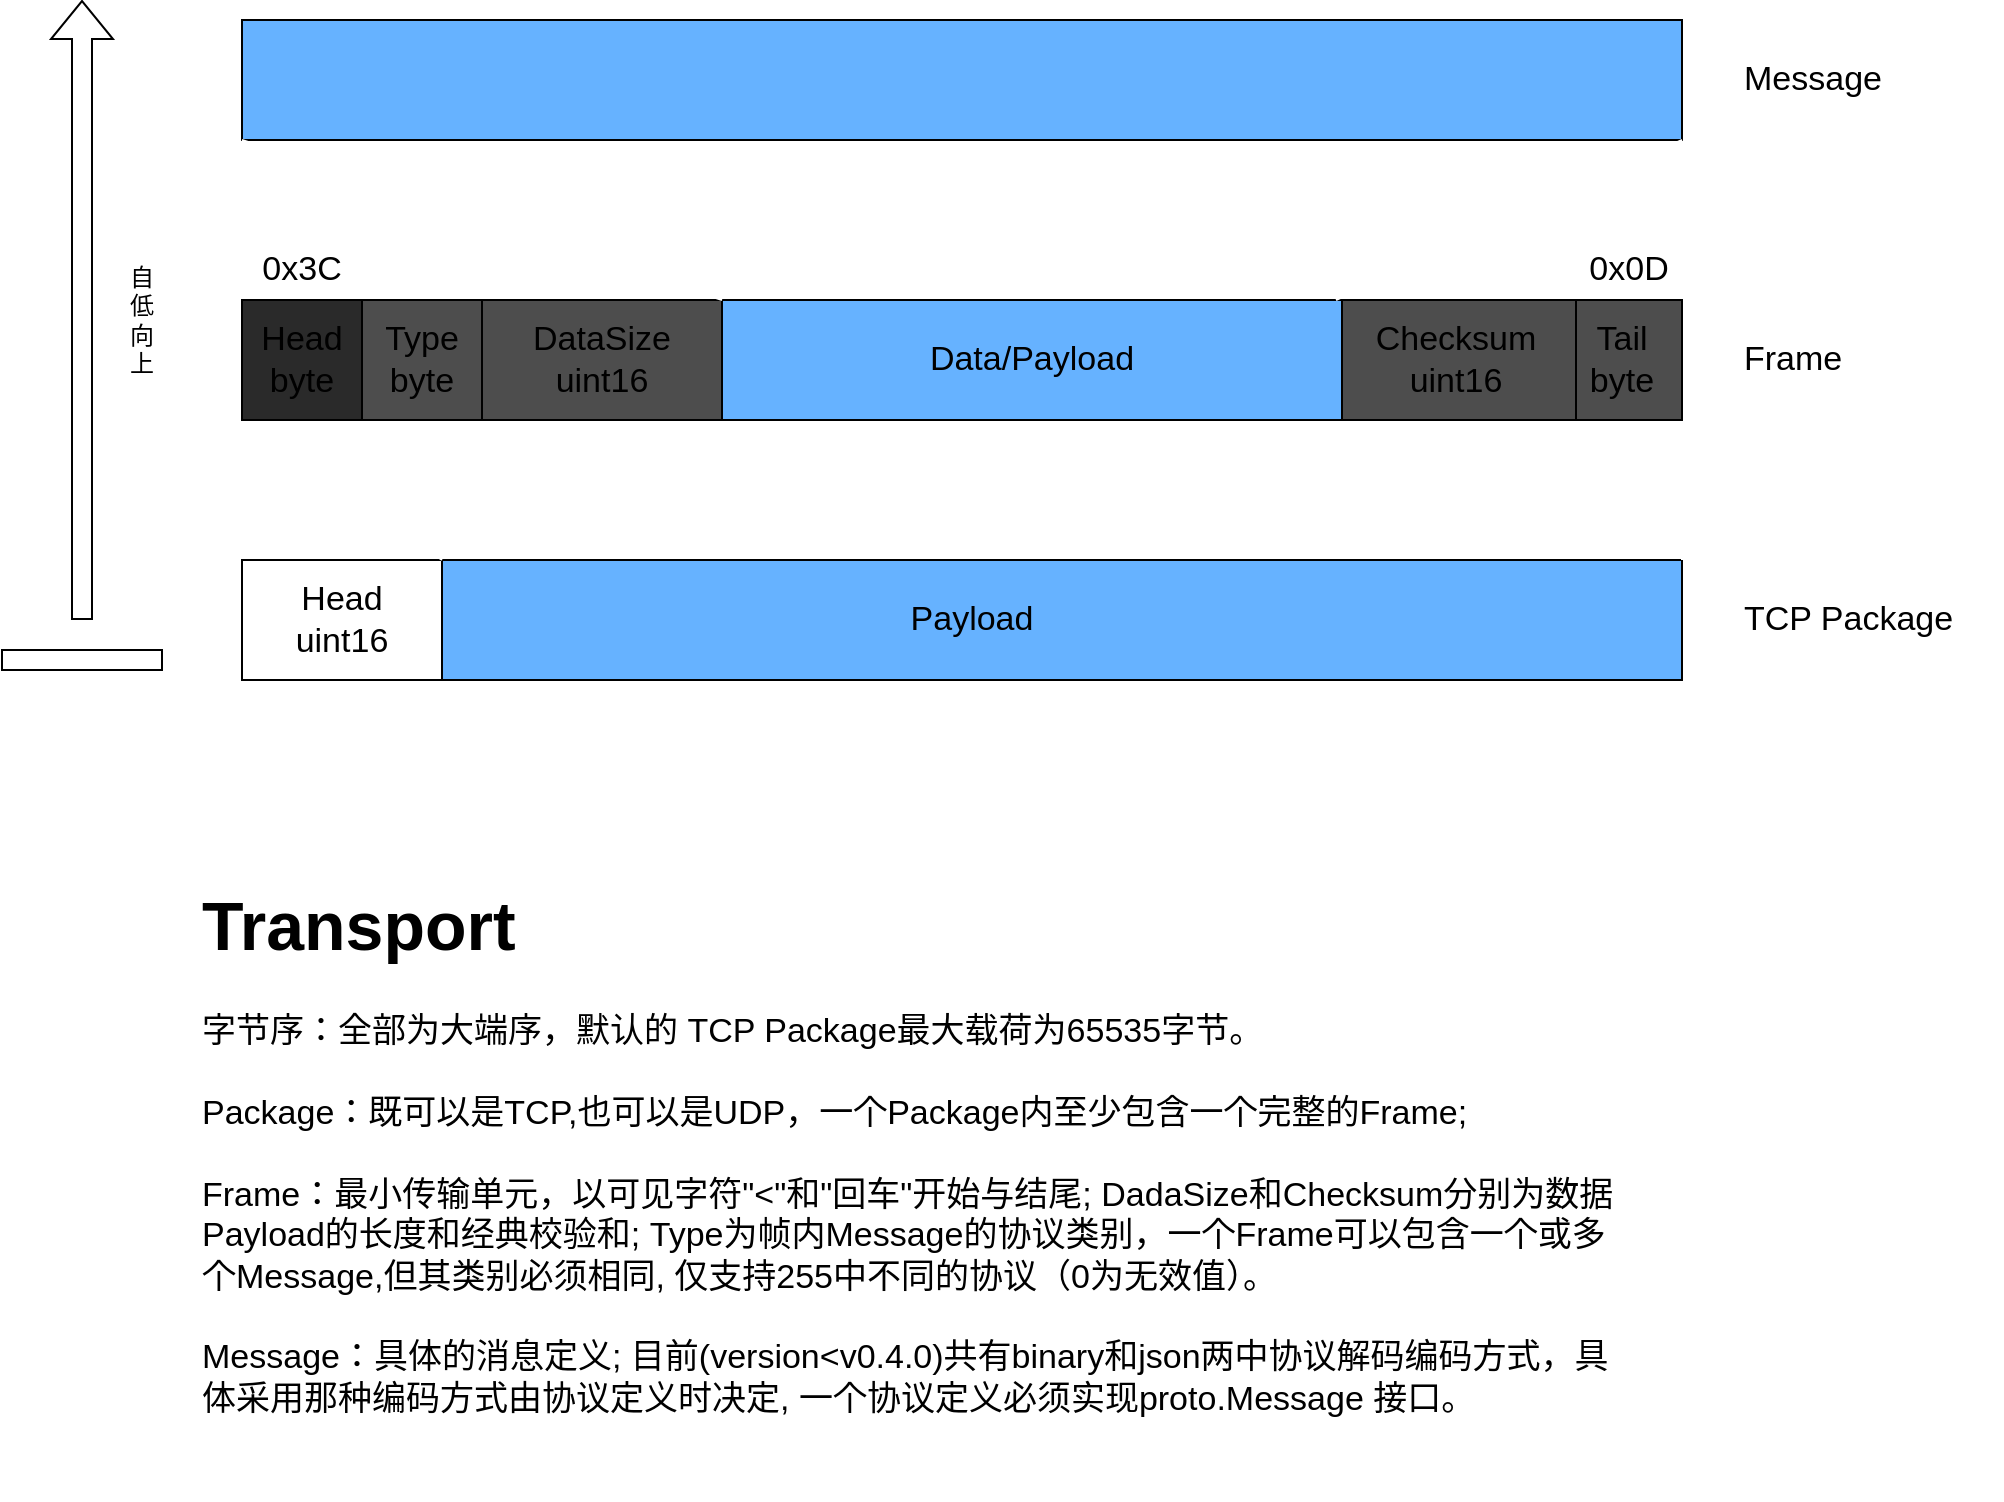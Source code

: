 <mxfile version="20.5.3" type="embed" pages="2"><diagram id="-pB8VdMgXG9Jkp_zq85G" name="传输帧"><mxGraphModel dx="858" dy="769" grid="1" gridSize="10" guides="1" tooltips="1" connect="1" arrows="1" fold="1" page="1" pageScale="1" pageWidth="1169" pageHeight="827" math="0" shadow="0"><root><mxCell id="0"/><mxCell id="1" parent="0"/><mxCell id="2" value="&lt;font style=&quot;font-size: 17px;&quot;&gt;Payload&lt;/font&gt;" style="rounded=0;whiteSpace=wrap;html=1;fillColor=#66B2FF;" parent="1" vertex="1"><mxGeometry x="200" y="320" width="710" height="60" as="geometry"/></mxCell><mxCell id="3" value="" style="shape=flexArrow;endArrow=classic;html=1;rounded=0;" parent="1" edge="1"><mxGeometry width="50" height="50" relative="1" as="geometry"><mxPoint x="110" y="350" as="sourcePoint"/><mxPoint x="110" y="40" as="targetPoint"/></mxGeometry></mxCell><mxCell id="4" value="" style="rounded=0;whiteSpace=wrap;html=1;" parent="1" vertex="1"><mxGeometry x="70" y="365" width="80" height="10" as="geometry"/></mxCell><mxCell id="5" value="自&lt;br&gt;低&lt;br&gt;向&lt;br&gt;上" style="text;html=1;strokeColor=none;fillColor=none;align=center;verticalAlign=middle;whiteSpace=wrap;rounded=0;rotation=0;" parent="1" vertex="1"><mxGeometry x="120" y="165" width="40" height="70" as="geometry"/></mxCell><mxCell id="8" value="&lt;font style=&quot;font-size: 17px;&quot;&gt;TCP Package&lt;/font&gt;" style="text;html=1;strokeColor=none;fillColor=none;align=left;verticalAlign=middle;whiteSpace=wrap;rounded=0;" parent="1" vertex="1"><mxGeometry x="939" y="335" width="131" height="30" as="geometry"/></mxCell><mxCell id="14" value="" style="rounded=0;whiteSpace=wrap;html=1;sketch=0;fontSize=17;" parent="1" vertex="1"><mxGeometry x="190" y="320" width="100" height="60" as="geometry"/></mxCell><mxCell id="18" value="Head&lt;br&gt;uint16" style="text;html=1;strokeColor=none;fillColor=none;align=center;verticalAlign=middle;whiteSpace=wrap;rounded=0;sketch=0;fontSize=17;" parent="1" vertex="1"><mxGeometry x="210" y="320" width="60" height="60" as="geometry"/></mxCell><mxCell id="21" value="" style="endArrow=none;html=1;rounded=0;strokeColor=#FFFFFF;fontSize=17;exitX=1;exitY=0;exitDx=0;exitDy=0;entryX=0;entryY=1;entryDx=0;entryDy=0;" parent="1" source="14" target="22" edge="1"><mxGeometry width="50" height="50" relative="1" as="geometry"><mxPoint x="470" y="300" as="sourcePoint"/><mxPoint x="520" y="250" as="targetPoint"/></mxGeometry></mxCell><mxCell id="22" value="" style="rounded=0;whiteSpace=wrap;html=1;sketch=0;fontSize=17;fillColor=#66B2FF;" parent="1" vertex="1"><mxGeometry x="190" y="190" width="720" height="60" as="geometry"/></mxCell><mxCell id="25" value="" style="endArrow=none;html=1;rounded=0;strokeColor=#FFFFFF;fontSize=17;entryX=1;entryY=1;entryDx=0;entryDy=0;exitX=1;exitY=0;exitDx=0;exitDy=0;" parent="1" source="2" target="22" edge="1"><mxGeometry width="50" height="50" relative="1" as="geometry"><mxPoint x="312.07" y="328.5" as="sourcePoint"/><mxPoint x="200.0" y="260" as="targetPoint"/></mxGeometry></mxCell><mxCell id="26" value="&lt;font style=&quot;font-size: 17px;&quot;&gt;Frame&lt;/font&gt;" style="text;html=1;strokeColor=none;fillColor=none;align=left;verticalAlign=middle;whiteSpace=wrap;rounded=0;" parent="1" vertex="1"><mxGeometry x="939" y="205" width="80" height="30" as="geometry"/></mxCell><mxCell id="27" value="Head&lt;br&gt;byte" style="rounded=0;whiteSpace=wrap;html=1;sketch=0;fontSize=17;fillColor=#2A2A2A;" parent="1" vertex="1"><mxGeometry x="190" y="190" width="60" height="60" as="geometry"/></mxCell><mxCell id="28" value="Tail&lt;br&gt;byte" style="rounded=0;whiteSpace=wrap;html=1;sketch=0;fontSize=17;fillColor=#4D4D4D;" parent="1" vertex="1"><mxGeometry x="850" y="190" width="60" height="60" as="geometry"/></mxCell><mxCell id="29" value="Type&lt;br&gt;byte" style="rounded=0;whiteSpace=wrap;html=1;sketch=0;fontSize=17;fillColor=#4D4D4D;" parent="1" vertex="1"><mxGeometry x="250" y="190" width="60" height="60" as="geometry"/></mxCell><mxCell id="30" value="DataSize&lt;br&gt;uint16" style="rounded=0;whiteSpace=wrap;html=1;sketch=0;fontSize=17;fillColor=#4D4D4D;" parent="1" vertex="1"><mxGeometry x="310" y="190" width="120" height="60" as="geometry"/></mxCell><mxCell id="31" value="Checksum&lt;br&gt;uint16" style="rounded=0;whiteSpace=wrap;html=1;sketch=0;fontSize=17;fillColor=#4D4D4D;" parent="1" vertex="1"><mxGeometry x="737" y="190" width="120" height="60" as="geometry"/></mxCell><mxCell id="32" value="Data/Payload" style="rounded=0;whiteSpace=wrap;html=1;sketch=0;fontSize=17;fillColor=#66B2FF;" parent="1" vertex="1"><mxGeometry x="430" y="190" width="310" height="60" as="geometry"/></mxCell><mxCell id="35" value="" style="rounded=0;whiteSpace=wrap;html=1;sketch=0;fontSize=17;fillColor=#66B2FF;" parent="1" vertex="1"><mxGeometry x="190" y="50" width="720" height="60" as="geometry"/></mxCell><mxCell id="36" value="" style="endArrow=none;html=1;rounded=0;strokeColor=#FFFFFF;fontSize=17;exitX=1;exitY=0;exitDx=0;exitDy=0;entryX=0;entryY=1;entryDx=0;entryDy=0;" parent="1" source="30" target="35" edge="1"><mxGeometry width="50" height="50" relative="1" as="geometry"><mxPoint x="300" y="330" as="sourcePoint"/><mxPoint x="200.0" y="260" as="targetPoint"/></mxGeometry></mxCell><mxCell id="37" value="" style="endArrow=none;html=1;rounded=0;strokeColor=#FFFFFF;fontSize=17;exitX=0;exitY=0;exitDx=0;exitDy=0;entryX=1;entryY=1;entryDx=0;entryDy=0;" parent="1" source="31" target="35" edge="1"><mxGeometry width="50" height="50" relative="1" as="geometry"><mxPoint x="310" y="340" as="sourcePoint"/><mxPoint x="210.0" y="270" as="targetPoint"/></mxGeometry></mxCell><mxCell id="38" value="&lt;font style=&quot;font-size: 17px;&quot;&gt;Message&lt;/font&gt;" style="text;html=1;strokeColor=none;fillColor=none;align=left;verticalAlign=middle;whiteSpace=wrap;rounded=0;" parent="1" vertex="1"><mxGeometry x="939" y="65" width="80" height="30" as="geometry"/></mxCell><mxCell id="41" value="0x3C" style="text;html=1;strokeColor=none;fillColor=none;align=center;verticalAlign=middle;whiteSpace=wrap;rounded=0;sketch=0;fontSize=17;" parent="1" vertex="1"><mxGeometry x="190" y="160" width="60" height="30" as="geometry"/></mxCell><mxCell id="42" value="0x0D" style="text;html=1;strokeColor=none;fillColor=none;align=center;verticalAlign=middle;whiteSpace=wrap;rounded=0;sketch=0;fontSize=17;" parent="1" vertex="1"><mxGeometry x="857" y="160" width="53" height="30" as="geometry"/></mxCell><mxCell id="56" value="&lt;h1&gt;Transport&lt;/h1&gt;&lt;p&gt;&lt;/p&gt;&lt;span style=&quot;text-align: center;&quot;&gt;字节序：全部为大端序，默认的 TCP Package最大载荷为65535字节。&lt;br&gt;&lt;br&gt;Package：既可以是TCP,也可以是UDP，一个Package内至少包含一个完整的Frame;&lt;br&gt;&lt;br&gt;Frame：最小传输单元，以可见字符&quot;&amp;lt;&quot;和&quot;回车&quot;开始与结尾; DadaSize和Checksum分别为数据Payload的长度和经典校验和; Type为帧内Message的协议类别，一个Frame可以包含一个或多个Message,但其类别必须相同, 仅支持255中不同的协议（0为无效值）。&lt;br&gt;&lt;br&gt;Message：具体的消息定义; 目前(version&amp;lt;v0.4.0)共有binary和json两中协议解码编码方式，具体采用那种编码方式由协议定义时决定, 一个协议定义必须实现proto.Message 接口。&lt;br&gt;&lt;/span&gt;" style="text;html=1;strokeColor=none;fillColor=none;spacing=5;spacingTop=-20;whiteSpace=wrap;overflow=hidden;rounded=0;sketch=0;fontSize=17;" parent="1" vertex="1"><mxGeometry x="165" y="470" width="720" height="320" as="geometry"/></mxCell></root></mxGraphModel></diagram><diagram id="6uczi4QSNOcjjcZCQ0--" name="Message"><mxGraphModel dx="858" dy="769" grid="1" gridSize="10" guides="1" tooltips="1" connect="1" arrows="1" fold="1" page="1" pageScale="1" pageWidth="1169" pageHeight="827" math="0" shadow="0"><root><mxCell id="0"/><mxCell id="1" parent="0"/><mxCell id="Cg0Gd-JAqn2iNkRxokaa-1" value=" Message Type (byte)" style="shape=table;startSize=50;container=1;collapsible=0;childLayout=tableLayout;fontStyle=1;align=center;rounded=0;sketch=0;fontSize=24;fillColor=#66B2FF;" parent="1" vertex="1"><mxGeometry x="120" y="60" width="810" height="391" as="geometry"/></mxCell><mxCell id="jtx8YUKIoFRYlrF7leEJ-38" style="shape=tableRow;horizontal=0;startSize=0;swimlaneHead=0;swimlaneBody=0;top=0;left=0;bottom=0;right=0;collapsible=0;dropTarget=0;fillColor=none;points=[[0,0.5],[1,0.5]];portConstraint=eastwest;rounded=0;sketch=0;fontSize=17;" parent="Cg0Gd-JAqn2iNkRxokaa-1" vertex="1"><mxGeometry y="50" width="810" height="40" as="geometry"/></mxCell><mxCell id="jtx8YUKIoFRYlrF7leEJ-39" value="类别" style="shape=partialRectangle;html=1;whiteSpace=wrap;connectable=0;fillColor=none;top=0;left=0;bottom=0;right=0;overflow=hidden;rounded=0;sketch=0;fontSize=17;" parent="jtx8YUKIoFRYlrF7leEJ-38" vertex="1"><mxGeometry width="72" height="40" as="geometry"><mxRectangle width="72" height="40" as="alternateBounds"/></mxGeometry></mxCell><mxCell id="jtx8YUKIoFRYlrF7leEJ-40" value="枚举类型" style="shape=partialRectangle;html=1;whiteSpace=wrap;connectable=0;fillColor=none;top=0;left=0;bottom=0;right=0;overflow=hidden;rounded=0;sketch=0;fontSize=17;strokeColor=#F0F0F0;fontColor=#FFFFFF;align=center;labelPosition=center;verticalLabelPosition=middle;verticalAlign=middle;labelBackgroundColor=none;" parent="jtx8YUKIoFRYlrF7leEJ-38" vertex="1"><mxGeometry x="72" width="266" height="40" as="geometry"><mxRectangle width="266" height="40" as="alternateBounds"/></mxGeometry></mxCell><mxCell id="jtx8YUKIoFRYlrF7leEJ-41" value="解释说明" style="shape=partialRectangle;html=1;whiteSpace=wrap;connectable=0;fillColor=none;top=0;left=0;bottom=0;right=0;overflow=hidden;rounded=0;sketch=0;fontSize=17;strokeColor=#F0F0F0;fontColor=#FFFFFF;align=center;labelPosition=center;verticalLabelPosition=middle;verticalAlign=middle;labelBackgroundColor=none;" parent="jtx8YUKIoFRYlrF7leEJ-38" vertex="1"><mxGeometry x="338" width="236" height="40" as="geometry"><mxRectangle width="236" height="40" as="alternateBounds"/></mxGeometry></mxCell><mxCell id="jtx8YUKIoFRYlrF7leEJ-42" value="便解码方式" style="shape=partialRectangle;html=1;whiteSpace=wrap;connectable=0;fillColor=none;top=0;left=0;bottom=0;right=0;overflow=hidden;rounded=0;sketch=0;fontSize=17;strokeColor=#F0F0F0;fontColor=#FFFFFF;align=center;labelPosition=center;verticalLabelPosition=middle;verticalAlign=middle;labelBackgroundColor=none;" parent="jtx8YUKIoFRYlrF7leEJ-38" vertex="1"><mxGeometry x="574" width="236" height="40" as="geometry"><mxRectangle width="236" height="40" as="alternateBounds"/></mxGeometry></mxCell><mxCell id="Cg0Gd-JAqn2iNkRxokaa-2" value="" style="shape=tableRow;horizontal=0;startSize=0;swimlaneHead=0;swimlaneBody=0;top=0;left=0;bottom=0;right=0;collapsible=0;dropTarget=0;fillColor=none;points=[[0,0.5],[1,0.5]];portConstraint=eastwest;rounded=0;sketch=0;fontSize=17;" parent="Cg0Gd-JAqn2iNkRxokaa-1" vertex="1"><mxGeometry y="90" width="810" height="40" as="geometry"/></mxCell><mxCell id="Cg0Gd-JAqn2iNkRxokaa-3" value="0" style="shape=partialRectangle;html=1;whiteSpace=wrap;connectable=0;fillColor=none;top=0;left=0;bottom=0;right=0;overflow=hidden;rounded=0;sketch=0;fontSize=17;" parent="Cg0Gd-JAqn2iNkRxokaa-2" vertex="1"><mxGeometry width="72" height="40" as="geometry"><mxRectangle width="72" height="40" as="alternateBounds"/></mxGeometry></mxCell><mxCell id="Cg0Gd-JAqn2iNkRxokaa-4" value="&lt;div style=&quot;font-size: 17px;&quot;&gt;&lt;pre style=&quot;font-family: &amp;quot;JetBrains Mono&amp;quot;, monospace; font-size: 17px;&quot;&gt;&lt;span style=&quot;font-style: italic; font-size: 17px;&quot;&gt;&lt;font style=&quot;font-size: 17px;&quot;&gt;NotImplementMessageType&lt;/font&gt;&lt;/span&gt;&lt;/pre&gt;&lt;/div&gt;" style="shape=partialRectangle;html=1;whiteSpace=wrap;connectable=0;fillColor=none;top=0;left=0;bottom=0;right=0;overflow=hidden;rounded=0;sketch=0;fontSize=17;strokeColor=#F0F0F0;fontColor=#FFFFFF;align=center;labelPosition=center;verticalLabelPosition=middle;verticalAlign=middle;labelBackgroundColor=none;" parent="Cg0Gd-JAqn2iNkRxokaa-2" vertex="1"><mxGeometry x="72" width="266" height="40" as="geometry"><mxRectangle width="266" height="40" as="alternateBounds"/></mxGeometry></mxCell><mxCell id="Cg0Gd-JAqn2iNkRxokaa-5" value="未实现的消息类型" style="shape=partialRectangle;html=1;whiteSpace=wrap;connectable=0;fillColor=none;top=0;left=0;bottom=0;right=0;overflow=hidden;rounded=0;sketch=0;fontSize=17;strokeColor=#F0F0F0;fontColor=#FFFFFF;align=center;labelPosition=center;verticalLabelPosition=middle;verticalAlign=middle;labelBackgroundColor=none;" parent="Cg0Gd-JAqn2iNkRxokaa-2" vertex="1"><mxGeometry x="338" width="236" height="40" as="geometry"><mxRectangle width="236" height="40" as="alternateBounds"/></mxGeometry></mxCell><mxCell id="Cg0Gd-JAqn2iNkRxokaa-86" value="binary" style="shape=partialRectangle;html=1;whiteSpace=wrap;connectable=0;fillColor=none;top=0;left=0;bottom=0;right=0;overflow=hidden;rounded=0;sketch=0;fontSize=17;strokeColor=#F0F0F0;fontColor=#FFFFFF;align=center;labelPosition=center;verticalLabelPosition=middle;verticalAlign=middle;labelBackgroundColor=none;" parent="Cg0Gd-JAqn2iNkRxokaa-2" vertex="1"><mxGeometry x="574" width="236" height="40" as="geometry"><mxRectangle width="236" height="40" as="alternateBounds"/></mxGeometry></mxCell><mxCell id="Cg0Gd-JAqn2iNkRxokaa-6" value="" style="shape=tableRow;horizontal=0;startSize=0;swimlaneHead=0;swimlaneBody=0;top=0;left=0;bottom=0;right=0;collapsible=0;dropTarget=0;fillColor=none;points=[[0,0.5],[1,0.5]];portConstraint=eastwest;rounded=0;sketch=0;fontSize=17;" parent="Cg0Gd-JAqn2iNkRxokaa-1" vertex="1"><mxGeometry y="130" width="810" height="42" as="geometry"/></mxCell><mxCell id="Cg0Gd-JAqn2iNkRxokaa-7" value="1" style="shape=partialRectangle;html=1;whiteSpace=wrap;connectable=0;fillColor=none;top=0;left=0;bottom=0;right=0;overflow=hidden;rounded=0;sketch=0;fontSize=17;" parent="Cg0Gd-JAqn2iNkRxokaa-6" vertex="1"><mxGeometry width="72" height="42" as="geometry"><mxRectangle width="72" height="42" as="alternateBounds"/></mxGeometry></mxCell><mxCell id="Cg0Gd-JAqn2iNkRxokaa-8" value="&lt;div style=&quot;font-size: 17px;&quot;&gt;&lt;pre style=&quot;font-family: &amp;quot;JetBrains Mono&amp;quot;, monospace; font-size: 17px;&quot;&gt;&lt;span style=&quot;font-style: italic; font-size: 17px;&quot;&gt;RegisterMessageType&lt;/span&gt;&lt;/pre&gt;&lt;/div&gt;" style="shape=partialRectangle;html=1;whiteSpace=wrap;connectable=0;fillColor=none;top=0;left=0;bottom=0;right=0;overflow=hidden;rounded=0;sketch=0;fontSize=17;strokeColor=#F0F0F0;fontColor=#FFFFFF;align=center;labelPosition=center;verticalLabelPosition=middle;verticalAlign=middle;labelBackgroundColor=none;" parent="Cg0Gd-JAqn2iNkRxokaa-6" vertex="1"><mxGeometry x="72" width="266" height="42" as="geometry"><mxRectangle width="266" height="42" as="alternateBounds"/></mxGeometry></mxCell><mxCell id="Cg0Gd-JAqn2iNkRxokaa-9" value="客户端注册" style="shape=partialRectangle;html=1;whiteSpace=wrap;connectable=0;fillColor=none;top=0;left=0;bottom=0;right=0;overflow=hidden;rounded=0;sketch=0;fontSize=17;strokeColor=#F0F0F0;fontColor=#FFFFFF;align=center;labelPosition=center;verticalLabelPosition=middle;verticalAlign=middle;labelBackgroundColor=none;" parent="Cg0Gd-JAqn2iNkRxokaa-6" vertex="1"><mxGeometry x="338" width="236" height="42" as="geometry"><mxRectangle width="236" height="42" as="alternateBounds"/></mxGeometry></mxCell><mxCell id="Cg0Gd-JAqn2iNkRxokaa-87" value="json" style="shape=partialRectangle;html=1;whiteSpace=wrap;connectable=0;fillColor=none;top=0;left=0;bottom=0;right=0;overflow=hidden;rounded=0;sketch=0;fontSize=17;strokeColor=#F0F0F0;fontColor=#FFFFFF;align=center;labelPosition=center;verticalLabelPosition=middle;verticalAlign=middle;labelBackgroundColor=none;" parent="Cg0Gd-JAqn2iNkRxokaa-6" vertex="1"><mxGeometry x="574" width="236" height="42" as="geometry"><mxRectangle width="236" height="42" as="alternateBounds"/></mxGeometry></mxCell><mxCell id="Cg0Gd-JAqn2iNkRxokaa-10" value="" style="shape=tableRow;horizontal=0;startSize=0;swimlaneHead=0;swimlaneBody=0;top=0;left=0;bottom=0;right=0;collapsible=0;dropTarget=0;fillColor=none;points=[[0,0.5],[1,0.5]];portConstraint=eastwest;rounded=0;sketch=0;fontSize=17;" parent="Cg0Gd-JAqn2iNkRxokaa-1" vertex="1"><mxGeometry y="172" width="810" height="44" as="geometry"/></mxCell><mxCell id="Cg0Gd-JAqn2iNkRxokaa-11" value="2" style="shape=partialRectangle;html=1;whiteSpace=wrap;connectable=0;fillColor=none;top=0;left=0;bottom=0;right=0;overflow=hidden;rounded=0;sketch=0;fontSize=17;" parent="Cg0Gd-JAqn2iNkRxokaa-10" vertex="1"><mxGeometry width="72" height="44" as="geometry"><mxRectangle width="72" height="44" as="alternateBounds"/></mxGeometry></mxCell><mxCell id="Cg0Gd-JAqn2iNkRxokaa-12" value="&lt;div style=&quot;font-size: 17px;&quot;&gt;&lt;pre style=&quot;font-family: &amp;quot;JetBrains Mono&amp;quot;, monospace; font-size: 17px;&quot;&gt;&lt;span style=&quot;font-style: italic; font-size: 17px;&quot;&gt;RegisterMessageRespType&lt;/span&gt;&lt;/pre&gt;&lt;/div&gt;" style="shape=partialRectangle;html=1;whiteSpace=wrap;connectable=0;fillColor=none;top=0;left=0;bottom=0;right=0;overflow=hidden;rounded=0;sketch=0;fontSize=17;strokeColor=#F0F0F0;fontColor=#FFFFFF;align=center;labelPosition=center;verticalLabelPosition=middle;verticalAlign=middle;labelBackgroundColor=none;" parent="Cg0Gd-JAqn2iNkRxokaa-10" vertex="1"><mxGeometry x="72" width="266" height="44" as="geometry"><mxRectangle width="266" height="44" as="alternateBounds"/></mxGeometry></mxCell><mxCell id="Cg0Gd-JAqn2iNkRxokaa-13" value="注册响应" style="shape=partialRectangle;html=1;whiteSpace=wrap;connectable=0;fillColor=none;top=0;left=0;bottom=0;right=0;overflow=hidden;rounded=0;sketch=0;fontSize=17;strokeColor=#F0F0F0;fontColor=#FFFFFF;align=center;labelPosition=center;verticalLabelPosition=middle;verticalAlign=middle;labelBackgroundColor=none;" parent="Cg0Gd-JAqn2iNkRxokaa-10" vertex="1"><mxGeometry x="338" width="236" height="44" as="geometry"><mxRectangle width="236" height="44" as="alternateBounds"/></mxGeometry></mxCell><mxCell id="Cg0Gd-JAqn2iNkRxokaa-88" value="json" style="shape=partialRectangle;html=1;whiteSpace=wrap;connectable=0;fillColor=none;top=0;left=0;bottom=0;right=0;overflow=hidden;rounded=0;sketch=0;fontSize=17;strokeColor=#F0F0F0;fontColor=#FFFFFF;align=center;labelPosition=center;verticalLabelPosition=middle;verticalAlign=middle;labelBackgroundColor=none;" parent="Cg0Gd-JAqn2iNkRxokaa-10" vertex="1"><mxGeometry x="574" width="236" height="44" as="geometry"><mxRectangle width="236" height="44" as="alternateBounds"/></mxGeometry></mxCell><mxCell id="Cg0Gd-JAqn2iNkRxokaa-28" value="" style="shape=tableRow;horizontal=0;startSize=0;swimlaneHead=0;swimlaneBody=0;top=0;left=0;bottom=0;right=0;collapsible=0;dropTarget=0;fillColor=none;points=[[0,0.5],[1,0.5]];portConstraint=eastwest;rounded=0;sketch=0;fontSize=17;" parent="Cg0Gd-JAqn2iNkRxokaa-1" vertex="1"><mxGeometry y="216" width="810" height="44" as="geometry"/></mxCell><mxCell id="Cg0Gd-JAqn2iNkRxokaa-29" value="3" style="shape=partialRectangle;html=1;whiteSpace=wrap;connectable=0;fillColor=none;top=0;left=0;bottom=0;right=0;overflow=hidden;rounded=0;sketch=0;fontSize=17;" parent="Cg0Gd-JAqn2iNkRxokaa-28" vertex="1"><mxGeometry width="72" height="44" as="geometry"><mxRectangle width="72" height="44" as="alternateBounds"/></mxGeometry></mxCell><mxCell id="Cg0Gd-JAqn2iNkRxokaa-30" value="&lt;div style=&quot;font-size: 17px;&quot;&gt;&lt;pre style=&quot;font-family: &amp;quot;JetBrains Mono&amp;quot;, monospace; font-size: 17px;&quot;&gt;&lt;span style=&quot;font-style: italic; font-size: 17px;&quot;&gt;ReRegisterMessageType&lt;/span&gt;&lt;/pre&gt;&lt;/div&gt;" style="shape=partialRectangle;html=1;whiteSpace=wrap;connectable=0;fillColor=none;top=0;left=0;bottom=0;right=0;overflow=hidden;rounded=0;sketch=0;fontSize=17;strokeColor=#F0F0F0;fontColor=#FFFFFF;align=center;labelPosition=center;verticalLabelPosition=middle;verticalAlign=middle;labelBackgroundColor=none;" parent="Cg0Gd-JAqn2iNkRxokaa-28" vertex="1"><mxGeometry x="72" width="266" height="44" as="geometry"><mxRectangle width="266" height="44" as="alternateBounds"/></mxGeometry></mxCell><mxCell id="Cg0Gd-JAqn2iNkRxokaa-31" value="服务器要求客户端重新注册" style="shape=partialRectangle;html=1;whiteSpace=wrap;connectable=0;fillColor=none;top=0;left=0;bottom=0;right=0;overflow=hidden;rounded=0;sketch=0;fontSize=17;strokeColor=#F0F0F0;fontColor=#FFFFFF;align=center;labelPosition=center;verticalLabelPosition=middle;verticalAlign=middle;labelBackgroundColor=none;" parent="Cg0Gd-JAqn2iNkRxokaa-28" vertex="1"><mxGeometry x="338" width="236" height="44" as="geometry"><mxRectangle width="236" height="44" as="alternateBounds"/></mxGeometry></mxCell><mxCell id="Cg0Gd-JAqn2iNkRxokaa-89" value="json" style="shape=partialRectangle;html=1;whiteSpace=wrap;connectable=0;fillColor=none;top=0;left=0;bottom=0;right=0;overflow=hidden;rounded=0;sketch=0;fontSize=17;strokeColor=#F0F0F0;fontColor=#FFFFFF;align=center;labelPosition=center;verticalLabelPosition=middle;verticalAlign=middle;labelBackgroundColor=none;" parent="Cg0Gd-JAqn2iNkRxokaa-28" vertex="1"><mxGeometry x="574" width="236" height="44" as="geometry"><mxRectangle width="236" height="44" as="alternateBounds"/></mxGeometry></mxCell><mxCell id="Cg0Gd-JAqn2iNkRxokaa-32" value="" style="shape=tableRow;horizontal=0;startSize=0;swimlaneHead=0;swimlaneBody=0;top=0;left=0;bottom=0;right=0;collapsible=0;dropTarget=0;fillColor=none;points=[[0,0.5],[1,0.5]];portConstraint=eastwest;rounded=0;sketch=0;fontSize=17;" parent="Cg0Gd-JAqn2iNkRxokaa-1" vertex="1"><mxGeometry y="260" width="810" height="44" as="geometry"/></mxCell><mxCell id="Cg0Gd-JAqn2iNkRxokaa-33" value="100" style="shape=partialRectangle;html=1;whiteSpace=wrap;connectable=0;fillColor=none;top=0;left=0;bottom=0;right=0;overflow=hidden;rounded=0;sketch=0;fontSize=17;" parent="Cg0Gd-JAqn2iNkRxokaa-32" vertex="1"><mxGeometry width="72" height="44" as="geometry"><mxRectangle width="72" height="44" as="alternateBounds"/></mxGeometry></mxCell><mxCell id="Cg0Gd-JAqn2iNkRxokaa-34" value="&lt;div style=&quot;font-size: 17px;&quot;&gt;&lt;pre style=&quot;font-family: &amp;quot;JetBrains Mono&amp;quot;, monospace; font-size: 17px;&quot;&gt;&lt;span style=&quot;font-style: italic; font-size: 17px;&quot;&gt;MessageRespType&lt;/span&gt;&lt;/pre&gt;&lt;/div&gt;" style="shape=partialRectangle;html=1;whiteSpace=wrap;connectable=0;fillColor=none;top=0;left=0;bottom=0;right=0;overflow=hidden;rounded=0;sketch=0;fontSize=17;strokeColor=#F0F0F0;fontColor=#FFFFFF;align=center;labelPosition=center;verticalLabelPosition=middle;verticalAlign=middle;labelBackgroundColor=none;" parent="Cg0Gd-JAqn2iNkRxokaa-32" vertex="1"><mxGeometry x="72" width="266" height="44" as="geometry"><mxRectangle width="266" height="44" as="alternateBounds"/></mxGeometry></mxCell><mxCell id="Cg0Gd-JAqn2iNkRxokaa-35" value="通用的消息应答" style="shape=partialRectangle;html=1;whiteSpace=wrap;connectable=0;fillColor=none;top=0;left=0;bottom=0;right=0;overflow=hidden;rounded=0;sketch=0;fontSize=17;strokeColor=#F0F0F0;fontColor=#FFFFFF;align=center;labelPosition=center;verticalLabelPosition=middle;verticalAlign=middle;labelBackgroundColor=none;" parent="Cg0Gd-JAqn2iNkRxokaa-32" vertex="1"><mxGeometry x="338" width="236" height="44" as="geometry"><mxRectangle width="236" height="44" as="alternateBounds"/></mxGeometry></mxCell><mxCell id="Cg0Gd-JAqn2iNkRxokaa-90" value="json" style="shape=partialRectangle;html=1;whiteSpace=wrap;connectable=0;fillColor=none;top=0;left=0;bottom=0;right=0;overflow=hidden;rounded=0;sketch=0;fontSize=17;strokeColor=#F0F0F0;fontColor=#FFFFFF;align=center;labelPosition=center;verticalLabelPosition=middle;verticalAlign=middle;labelBackgroundColor=none;" parent="Cg0Gd-JAqn2iNkRxokaa-32" vertex="1"><mxGeometry x="574" width="236" height="44" as="geometry"><mxRectangle width="236" height="44" as="alternateBounds"/></mxGeometry></mxCell><mxCell id="Cg0Gd-JAqn2iNkRxokaa-36" value="" style="shape=tableRow;horizontal=0;startSize=0;swimlaneHead=0;swimlaneBody=0;top=0;left=0;bottom=0;right=0;collapsible=0;dropTarget=0;fillColor=none;points=[[0,0.5],[1,0.5]];portConstraint=eastwest;rounded=0;sketch=0;fontSize=17;" parent="Cg0Gd-JAqn2iNkRxokaa-1" vertex="1"><mxGeometry y="304" width="810" height="43" as="geometry"/></mxCell><mxCell id="Cg0Gd-JAqn2iNkRxokaa-37" value="101" style="shape=partialRectangle;html=1;whiteSpace=wrap;connectable=0;fillColor=none;top=0;left=0;bottom=0;right=0;overflow=hidden;rounded=0;sketch=0;fontSize=17;" parent="Cg0Gd-JAqn2iNkRxokaa-36" vertex="1"><mxGeometry width="72" height="43" as="geometry"><mxRectangle width="72" height="43" as="alternateBounds"/></mxGeometry></mxCell><mxCell id="Cg0Gd-JAqn2iNkRxokaa-38" value="&lt;div style=&quot;font-size: 17px;&quot;&gt;&lt;pre style=&quot;font-family: &amp;quot;JetBrains Mono&amp;quot;, monospace; font-size: 17px;&quot;&gt;&lt;span style=&quot;font-style: italic; font-size: 17px;&quot;&gt;PMessageType&lt;/span&gt;&lt;/pre&gt;&lt;/div&gt;" style="shape=partialRectangle;html=1;whiteSpace=wrap;connectable=0;fillColor=none;top=0;left=0;bottom=0;right=0;overflow=hidden;rounded=0;sketch=0;fontSize=17;strokeColor=#F0F0F0;fontColor=#FFFFFF;align=center;labelPosition=center;verticalLabelPosition=middle;verticalAlign=middle;labelBackgroundColor=none;" parent="Cg0Gd-JAqn2iNkRxokaa-36" vertex="1"><mxGeometry x="72" width="266" height="43" as="geometry"><mxRectangle width="266" height="43" as="alternateBounds"/></mxGeometry></mxCell><mxCell id="Cg0Gd-JAqn2iNkRxokaa-39" value="生产者消息类型" style="shape=partialRectangle;html=1;whiteSpace=wrap;connectable=0;fillColor=none;top=0;left=0;bottom=0;right=0;overflow=hidden;rounded=0;sketch=0;fontSize=17;strokeColor=#F0F0F0;fontColor=#FFFFFF;align=center;labelPosition=center;verticalLabelPosition=middle;verticalAlign=middle;labelBackgroundColor=none;" parent="Cg0Gd-JAqn2iNkRxokaa-36" vertex="1"><mxGeometry x="338" width="236" height="43" as="geometry"><mxRectangle width="236" height="43" as="alternateBounds"/></mxGeometry></mxCell><mxCell id="Cg0Gd-JAqn2iNkRxokaa-91" value="binary" style="shape=partialRectangle;html=1;whiteSpace=wrap;connectable=0;fillColor=none;top=0;left=0;bottom=0;right=0;overflow=hidden;rounded=0;sketch=0;fontSize=17;strokeColor=#F0F0F0;fontColor=#FFFFFF;align=center;labelPosition=center;verticalLabelPosition=middle;verticalAlign=middle;labelBackgroundColor=none;" parent="Cg0Gd-JAqn2iNkRxokaa-36" vertex="1"><mxGeometry x="574" width="236" height="43" as="geometry"><mxRectangle width="236" height="43" as="alternateBounds"/></mxGeometry></mxCell><mxCell id="Cg0Gd-JAqn2iNkRxokaa-40" value="" style="shape=tableRow;horizontal=0;startSize=0;swimlaneHead=0;swimlaneBody=0;top=0;left=0;bottom=0;right=0;collapsible=0;dropTarget=0;fillColor=none;points=[[0,0.5],[1,0.5]];portConstraint=eastwest;rounded=0;sketch=0;fontSize=17;" parent="Cg0Gd-JAqn2iNkRxokaa-1" vertex="1"><mxGeometry y="347" width="810" height="44" as="geometry"/></mxCell><mxCell id="Cg0Gd-JAqn2iNkRxokaa-41" value="102" style="shape=partialRectangle;html=1;whiteSpace=wrap;connectable=0;fillColor=none;top=0;left=0;bottom=0;right=0;overflow=hidden;rounded=0;sketch=0;fontSize=17;" parent="Cg0Gd-JAqn2iNkRxokaa-40" vertex="1"><mxGeometry width="72" height="44" as="geometry"><mxRectangle width="72" height="44" as="alternateBounds"/></mxGeometry></mxCell><mxCell id="Cg0Gd-JAqn2iNkRxokaa-42" value="&lt;div style=&quot;font-size: 17px;&quot;&gt;&lt;pre style=&quot;font-family: &amp;quot;JetBrains Mono&amp;quot;, monospace; font-size: 17px;&quot;&gt;&lt;span style=&quot;font-style: italic; font-size: 17px;&quot;&gt;CMessageType&lt;/span&gt;&lt;/pre&gt;&lt;/div&gt;" style="shape=partialRectangle;html=1;whiteSpace=wrap;connectable=0;fillColor=none;top=0;left=0;bottom=0;right=0;overflow=hidden;rounded=0;sketch=0;fontSize=17;strokeColor=#F0F0F0;fontColor=#FFFFFF;align=center;labelPosition=center;verticalLabelPosition=middle;verticalAlign=middle;labelBackgroundColor=none;" parent="Cg0Gd-JAqn2iNkRxokaa-40" vertex="1"><mxGeometry x="72" width="266" height="44" as="geometry"><mxRectangle width="266" height="44" as="alternateBounds"/></mxGeometry></mxCell><mxCell id="Cg0Gd-JAqn2iNkRxokaa-43" value="消费者消息类型" style="shape=partialRectangle;html=1;whiteSpace=wrap;connectable=0;fillColor=none;top=0;left=0;bottom=0;right=0;overflow=hidden;rounded=0;sketch=0;fontSize=17;strokeColor=#F0F0F0;fontColor=#FFFFFF;align=center;labelPosition=center;verticalLabelPosition=middle;verticalAlign=middle;labelBackgroundColor=none;" parent="Cg0Gd-JAqn2iNkRxokaa-40" vertex="1"><mxGeometry x="338" width="236" height="44" as="geometry"><mxRectangle width="236" height="44" as="alternateBounds"/></mxGeometry></mxCell><mxCell id="Cg0Gd-JAqn2iNkRxokaa-92" value="binary" style="shape=partialRectangle;html=1;whiteSpace=wrap;connectable=0;fillColor=none;top=0;left=0;bottom=0;right=0;overflow=hidden;rounded=0;sketch=0;fontSize=17;strokeColor=#F0F0F0;fontColor=#FFFFFF;align=center;labelPosition=center;verticalLabelPosition=middle;verticalAlign=middle;labelBackgroundColor=none;" parent="Cg0Gd-JAqn2iNkRxokaa-40" vertex="1"><mxGeometry x="574" width="236" height="44" as="geometry"><mxRectangle width="236" height="44" as="alternateBounds"/></mxGeometry></mxCell><mxCell id="jtx8YUKIoFRYlrF7leEJ-43" value="MessageResponse (json)" style="shape=table;startSize=60;container=1;collapsible=0;childLayout=tableLayout;fontStyle=1;align=center;rounded=0;sketch=0;fontSize=24;fillColor=#66B2FF;" parent="1" vertex="1"><mxGeometry x="120" y="1110" width="870" height="380" as="geometry"/></mxCell><mxCell id="jtx8YUKIoFRYlrF7leEJ-44" style="shape=tableRow;horizontal=0;startSize=0;swimlaneHead=0;swimlaneBody=0;top=0;left=0;bottom=0;right=0;collapsible=0;dropTarget=0;fillColor=none;points=[[0,0.5],[1,0.5]];portConstraint=eastwest;rounded=0;sketch=0;fontSize=17;" parent="jtx8YUKIoFRYlrF7leEJ-43" vertex="1"><mxGeometry y="60" width="870" height="61" as="geometry"/></mxCell><mxCell id="jtx8YUKIoFRYlrF7leEJ-45" value="字段顺序" style="shape=partialRectangle;html=1;whiteSpace=wrap;connectable=0;fillColor=none;top=0;left=0;bottom=0;right=0;overflow=hidden;rounded=0;sketch=0;fontSize=17;" parent="jtx8YUKIoFRYlrF7leEJ-44" vertex="1"><mxGeometry width="100" height="61" as="geometry"><mxRectangle width="100" height="61" as="alternateBounds"/></mxGeometry></mxCell><mxCell id="jtx8YUKIoFRYlrF7leEJ-46" value="字段名称" style="shape=partialRectangle;html=1;whiteSpace=wrap;connectable=0;fillColor=none;top=0;left=0;bottom=0;right=0;overflow=hidden;rounded=0;sketch=0;fontSize=17;strokeColor=#F0F0F0;fontColor=#FFFFFF;align=center;labelPosition=center;verticalLabelPosition=middle;verticalAlign=middle;labelBackgroundColor=none;" parent="jtx8YUKIoFRYlrF7leEJ-44" vertex="1"><mxGeometry x="100" width="238" height="61" as="geometry"><mxRectangle width="238" height="61" as="alternateBounds"/></mxGeometry></mxCell><mxCell id="jtx8YUKIoFRYlrF7leEJ-47" value="类型" style="shape=partialRectangle;html=1;whiteSpace=wrap;connectable=0;fillColor=none;top=0;left=0;bottom=0;right=0;overflow=hidden;rounded=0;sketch=0;fontSize=17;strokeColor=#F0F0F0;fontColor=#FFFFFF;align=center;labelPosition=center;verticalLabelPosition=middle;verticalAlign=middle;labelBackgroundColor=none;" parent="jtx8YUKIoFRYlrF7leEJ-44" vertex="1"><mxGeometry x="338" width="236" height="61" as="geometry"><mxRectangle width="236" height="61" as="alternateBounds"/></mxGeometry></mxCell><mxCell id="jtx8YUKIoFRYlrF7leEJ-48" value="含义" style="shape=partialRectangle;html=1;whiteSpace=wrap;connectable=0;fillColor=none;top=0;left=0;bottom=0;right=0;overflow=hidden;rounded=0;sketch=0;fontSize=17;strokeColor=#F0F0F0;fontColor=#FFFFFF;align=center;labelPosition=center;verticalLabelPosition=middle;verticalAlign=middle;labelBackgroundColor=none;" parent="jtx8YUKIoFRYlrF7leEJ-44" vertex="1"><mxGeometry x="574" width="296" height="61" as="geometry"><mxRectangle width="296" height="61" as="alternateBounds"/></mxGeometry></mxCell><mxCell id="jtx8YUKIoFRYlrF7leEJ-49" value="" style="shape=tableRow;horizontal=0;startSize=0;swimlaneHead=0;swimlaneBody=0;top=0;left=0;bottom=0;right=0;collapsible=0;dropTarget=0;fillColor=none;points=[[0,0.5],[1,0.5]];portConstraint=eastwest;rounded=0;sketch=0;fontSize=17;" parent="jtx8YUKIoFRYlrF7leEJ-43" vertex="1"><mxGeometry y="121" width="870" height="60" as="geometry"/></mxCell><mxCell id="jtx8YUKIoFRYlrF7leEJ-50" value="0" style="shape=partialRectangle;html=1;whiteSpace=wrap;connectable=0;fillColor=none;top=0;left=0;bottom=0;right=0;overflow=hidden;rounded=0;sketch=0;fontSize=17;" parent="jtx8YUKIoFRYlrF7leEJ-49" vertex="1"><mxGeometry width="100" height="60" as="geometry"><mxRectangle width="100" height="60" as="alternateBounds"/></mxGeometry></mxCell><mxCell id="jtx8YUKIoFRYlrF7leEJ-51" value="&lt;div style=&quot;font-size: 17px;&quot;&gt;&lt;pre style=&quot;font-family: &amp;quot;JetBrains Mono&amp;quot;, monospace; font-size: 17px;&quot;&gt;&lt;span style=&quot;font-style: italic; font-size: 17px;&quot;&gt;&lt;font style=&quot;font-size: 17px;&quot;&gt;status&lt;/font&gt;&lt;/span&gt;&lt;/pre&gt;&lt;/div&gt;" style="shape=partialRectangle;html=1;whiteSpace=wrap;connectable=0;fillColor=none;top=0;left=0;bottom=0;right=0;overflow=hidden;rounded=0;sketch=0;fontSize=17;strokeColor=#F0F0F0;fontColor=#FFFFFF;align=center;labelPosition=center;verticalLabelPosition=middle;verticalAlign=middle;labelBackgroundColor=none;" parent="jtx8YUKIoFRYlrF7leEJ-49" vertex="1"><mxGeometry x="100" width="238" height="60" as="geometry"><mxRectangle width="238" height="60" as="alternateBounds"/></mxGeometry></mxCell><mxCell id="jtx8YUKIoFRYlrF7leEJ-52" value="Status" style="shape=partialRectangle;html=1;whiteSpace=wrap;connectable=0;fillColor=none;top=0;left=0;bottom=0;right=0;overflow=hidden;rounded=0;sketch=0;fontSize=17;strokeColor=#F0F0F0;fontColor=#FFFFFF;align=center;labelPosition=center;verticalLabelPosition=middle;verticalAlign=middle;labelBackgroundColor=none;" parent="jtx8YUKIoFRYlrF7leEJ-49" vertex="1"><mxGeometry x="338" width="236" height="60" as="geometry"><mxRectangle width="236" height="60" as="alternateBounds"/></mxGeometry></mxCell><mxCell id="jtx8YUKIoFRYlrF7leEJ-53" value="状态码" style="shape=partialRectangle;html=1;whiteSpace=wrap;connectable=0;fillColor=none;top=0;left=0;bottom=0;right=0;overflow=hidden;rounded=0;sketch=0;fontSize=17;strokeColor=#F0F0F0;fontColor=#FFFFFF;align=center;labelPosition=center;verticalLabelPosition=middle;verticalAlign=middle;labelBackgroundColor=none;" parent="jtx8YUKIoFRYlrF7leEJ-49" vertex="1"><mxGeometry x="574" width="296" height="60" as="geometry"><mxRectangle width="296" height="60" as="alternateBounds"/></mxGeometry></mxCell><mxCell id="jtx8YUKIoFRYlrF7leEJ-54" value="" style="shape=tableRow;horizontal=0;startSize=0;swimlaneHead=0;swimlaneBody=0;top=0;left=0;bottom=0;right=0;collapsible=0;dropTarget=0;fillColor=none;points=[[0,0.5],[1,0.5]];portConstraint=eastwest;rounded=0;sketch=0;fontSize=17;" parent="jtx8YUKIoFRYlrF7leEJ-43" vertex="1"><mxGeometry y="181" width="870" height="65" as="geometry"/></mxCell><mxCell id="jtx8YUKIoFRYlrF7leEJ-55" value="1" style="shape=partialRectangle;html=1;whiteSpace=wrap;connectable=0;fillColor=none;top=0;left=0;bottom=0;right=0;overflow=hidden;rounded=0;sketch=0;fontSize=17;" parent="jtx8YUKIoFRYlrF7leEJ-54" vertex="1"><mxGeometry width="100" height="65" as="geometry"><mxRectangle width="100" height="65" as="alternateBounds"/></mxGeometry></mxCell><mxCell id="jtx8YUKIoFRYlrF7leEJ-56" value="&lt;div style=&quot;font-size: 17px;&quot;&gt;&lt;pre style=&quot;font-family: &amp;quot;JetBrains Mono&amp;quot;, monospace; font-size: 17px;&quot;&gt;&lt;i&gt;offset&lt;/i&gt;&lt;/pre&gt;&lt;/div&gt;" style="shape=partialRectangle;html=1;whiteSpace=wrap;connectable=0;fillColor=none;top=0;left=0;bottom=0;right=0;overflow=hidden;rounded=0;sketch=0;fontSize=17;strokeColor=#F0F0F0;fontColor=#FFFFFF;align=center;labelPosition=center;verticalLabelPosition=middle;verticalAlign=middle;labelBackgroundColor=none;" parent="jtx8YUKIoFRYlrF7leEJ-54" vertex="1"><mxGeometry x="100" width="238" height="65" as="geometry"><mxRectangle width="238" height="65" as="alternateBounds"/></mxGeometry></mxCell><mxCell id="jtx8YUKIoFRYlrF7leEJ-57" value="uint64" style="shape=partialRectangle;html=1;whiteSpace=wrap;connectable=0;fillColor=none;top=0;left=0;bottom=0;right=0;overflow=hidden;rounded=0;sketch=0;fontSize=17;strokeColor=#F0F0F0;fontColor=#FFFFFF;align=center;labelPosition=center;verticalLabelPosition=middle;verticalAlign=middle;labelBackgroundColor=none;" parent="jtx8YUKIoFRYlrF7leEJ-54" vertex="1"><mxGeometry x="338" width="236" height="65" as="geometry"><mxRectangle width="236" height="65" as="alternateBounds"/></mxGeometry></mxCell><mxCell id="jtx8YUKIoFRYlrF7leEJ-58" value="服务器消息唯一偏移量" style="shape=partialRectangle;html=1;whiteSpace=wrap;connectable=0;fillColor=none;top=0;left=0;bottom=0;right=0;overflow=hidden;rounded=0;sketch=0;fontSize=17;strokeColor=#F0F0F0;fontColor=#FFFFFF;align=center;labelPosition=center;verticalLabelPosition=middle;verticalAlign=middle;labelBackgroundColor=none;" parent="jtx8YUKIoFRYlrF7leEJ-54" vertex="1"><mxGeometry x="574" width="296" height="65" as="geometry"><mxRectangle width="296" height="65" as="alternateBounds"/></mxGeometry></mxCell><mxCell id="jtx8YUKIoFRYlrF7leEJ-59" value="" style="shape=tableRow;horizontal=0;startSize=0;swimlaneHead=0;swimlaneBody=0;top=0;left=0;bottom=0;right=0;collapsible=0;dropTarget=0;fillColor=none;points=[[0,0.5],[1,0.5]];portConstraint=eastwest;rounded=0;sketch=0;fontSize=17;" parent="jtx8YUKIoFRYlrF7leEJ-43" vertex="1"><mxGeometry y="246" width="870" height="67" as="geometry"/></mxCell><mxCell id="jtx8YUKIoFRYlrF7leEJ-60" value="2" style="shape=partialRectangle;html=1;whiteSpace=wrap;connectable=0;fillColor=none;top=0;left=0;bottom=0;right=0;overflow=hidden;rounded=0;sketch=0;fontSize=17;" parent="jtx8YUKIoFRYlrF7leEJ-59" vertex="1"><mxGeometry width="100" height="67" as="geometry"><mxRectangle width="100" height="67" as="alternateBounds"/></mxGeometry></mxCell><mxCell id="jtx8YUKIoFRYlrF7leEJ-61" value="&lt;div style=&quot;font-size: 17px;&quot;&gt;&lt;pre style=&quot;font-family: &amp;quot;JetBrains Mono&amp;quot;, monospace; font-size: 17px;&quot;&gt;receive_time&lt;/pre&gt;&lt;/div&gt;" style="shape=partialRectangle;html=1;whiteSpace=wrap;connectable=0;fillColor=none;top=0;left=0;bottom=0;right=0;overflow=hidden;rounded=0;sketch=0;fontSize=17;strokeColor=#F0F0F0;fontColor=#FFFFFF;align=center;labelPosition=center;verticalLabelPosition=middle;verticalAlign=middle;labelBackgroundColor=none;" parent="jtx8YUKIoFRYlrF7leEJ-59" vertex="1"><mxGeometry x="100" width="238" height="67" as="geometry"><mxRectangle width="238" height="67" as="alternateBounds"/></mxGeometry></mxCell><mxCell id="jtx8YUKIoFRYlrF7leEJ-62" value="datetime" style="shape=partialRectangle;html=1;whiteSpace=wrap;connectable=0;fillColor=none;top=0;left=0;bottom=0;right=0;overflow=hidden;rounded=0;sketch=0;fontSize=17;strokeColor=#F0F0F0;fontColor=#FFFFFF;align=center;labelPosition=center;verticalLabelPosition=middle;verticalAlign=middle;labelBackgroundColor=none;" parent="jtx8YUKIoFRYlrF7leEJ-59" vertex="1"><mxGeometry x="338" width="236" height="67" as="geometry"><mxRectangle width="236" height="67" as="alternateBounds"/></mxGeometry></mxCell><mxCell id="jtx8YUKIoFRYlrF7leEJ-63" value="服务器接收到此消息的时间" style="shape=partialRectangle;html=1;whiteSpace=wrap;connectable=0;fillColor=none;top=0;left=0;bottom=0;right=0;overflow=hidden;rounded=0;sketch=0;fontSize=17;strokeColor=#F0F0F0;fontColor=#FFFFFF;align=center;labelPosition=center;verticalLabelPosition=middle;verticalAlign=middle;labelBackgroundColor=none;" parent="jtx8YUKIoFRYlrF7leEJ-59" vertex="1"><mxGeometry x="574" width="296" height="67" as="geometry"><mxRectangle width="296" height="67" as="alternateBounds"/></mxGeometry></mxCell><mxCell id="jtx8YUKIoFRYlrF7leEJ-64" value="" style="shape=tableRow;horizontal=0;startSize=0;swimlaneHead=0;swimlaneBody=0;top=0;left=0;bottom=0;right=0;collapsible=0;dropTarget=0;fillColor=none;points=[[0,0.5],[1,0.5]];portConstraint=eastwest;rounded=0;sketch=0;fontSize=17;" parent="jtx8YUKIoFRYlrF7leEJ-43" vertex="1"><mxGeometry y="313" width="870" height="67" as="geometry"/></mxCell><mxCell id="jtx8YUKIoFRYlrF7leEJ-65" value="3" style="shape=partialRectangle;html=1;whiteSpace=wrap;connectable=0;fillColor=none;top=0;left=0;bottom=0;right=0;overflow=hidden;rounded=0;sketch=0;fontSize=17;" parent="jtx8YUKIoFRYlrF7leEJ-64" vertex="1"><mxGeometry width="100" height="67" as="geometry"><mxRectangle width="100" height="67" as="alternateBounds"/></mxGeometry></mxCell><mxCell id="jtx8YUKIoFRYlrF7leEJ-66" value="&lt;div style=&quot;font-size: 17px;&quot;&gt;&lt;pre style=&quot;font-family: &amp;quot;JetBrains Mono&amp;quot;, monospace; font-size: 17px;&quot;&gt;&lt;span style=&quot;font-style: italic; font-size: 17px;&quot;&gt;ticker_duration&lt;/span&gt;&lt;/pre&gt;&lt;/div&gt;" style="shape=partialRectangle;html=1;whiteSpace=wrap;connectable=0;fillColor=none;top=0;left=0;bottom=0;right=0;overflow=hidden;rounded=0;sketch=0;fontSize=17;strokeColor=#F0F0F0;fontColor=#FFFFFF;align=center;labelPosition=center;verticalLabelPosition=middle;verticalAlign=middle;labelBackgroundColor=none;" parent="jtx8YUKIoFRYlrF7leEJ-64" vertex="1"><mxGeometry x="100" width="238" height="67" as="geometry"><mxRectangle width="238" height="67" as="alternateBounds"/></mxGeometry></mxCell><mxCell id="jtx8YUKIoFRYlrF7leEJ-67" value="int" style="shape=partialRectangle;html=1;whiteSpace=wrap;connectable=0;fillColor=none;top=0;left=0;bottom=0;right=0;overflow=hidden;rounded=0;sketch=0;fontSize=17;strokeColor=#F0F0F0;fontColor=#FFFFFF;align=center;labelPosition=center;verticalLabelPosition=middle;verticalAlign=middle;labelBackgroundColor=none;" parent="jtx8YUKIoFRYlrF7leEJ-64" vertex="1"><mxGeometry x="338" width="236" height="67" as="geometry"><mxRectangle width="236" height="67" as="alternateBounds"/></mxGeometry></mxCell><mxCell id="jtx8YUKIoFRYlrF7leEJ-68" value="生产者定时器间隔，ms,生产者需要哦按照此间隔定时发送消息" style="shape=partialRectangle;html=1;whiteSpace=wrap;connectable=0;fillColor=none;top=0;left=0;bottom=0;right=0;overflow=hidden;rounded=0;sketch=0;fontSize=17;strokeColor=#F0F0F0;fontColor=#FFFFFF;align=center;labelPosition=center;verticalLabelPosition=middle;verticalAlign=middle;labelBackgroundColor=none;" parent="jtx8YUKIoFRYlrF7leEJ-64" vertex="1"><mxGeometry x="574" width="296" height="67" as="geometry"><mxRectangle width="296" height="67" as="alternateBounds"/></mxGeometry></mxCell><mxCell id="jtx8YUKIoFRYlrF7leEJ-85" value="ACK" style="shape=table;startSize=50;container=1;collapsible=0;childLayout=tableLayout;fontStyle=1;align=center;rounded=0;labelBackgroundColor=none;sketch=0;strokeColor=#F0F0F0;fontSize=24;fontColor=#FFFFFF;fillColor=#66B2FF;" parent="1" vertex="1"><mxGeometry x="1210" y="520" width="780" height="411" as="geometry"/></mxCell><mxCell id="jtx8YUKIoFRYlrF7leEJ-183" style="shape=tableRow;horizontal=0;startSize=0;swimlaneHead=0;swimlaneBody=0;top=0;left=0;bottom=0;right=0;collapsible=0;dropTarget=0;fillColor=none;points=[[0,0.5],[1,0.5]];portConstraint=eastwest;rounded=0;labelBackgroundColor=none;sketch=0;strokeColor=#F0F0F0;fontSize=24;fontColor=#FFFFFF;" parent="jtx8YUKIoFRYlrF7leEJ-85" vertex="1"><mxGeometry y="50" width="780" height="91" as="geometry"/></mxCell><mxCell id="jtx8YUKIoFRYlrF7leEJ-184" value="取值" style="shape=partialRectangle;html=1;whiteSpace=wrap;connectable=0;fillColor=none;top=0;left=0;bottom=0;right=0;overflow=hidden;rounded=0;labelBackgroundColor=none;sketch=0;strokeColor=#F0F0F0;fontSize=24;fontColor=#FFFFFF;" parent="jtx8YUKIoFRYlrF7leEJ-183" vertex="1"><mxGeometry width="80" height="91" as="geometry"><mxRectangle width="80" height="91" as="alternateBounds"/></mxGeometry></mxCell><mxCell id="jtx8YUKIoFRYlrF7leEJ-194" value="名称" style="shape=partialRectangle;html=1;whiteSpace=wrap;connectable=0;fillColor=none;top=0;left=0;bottom=0;right=0;overflow=hidden;rounded=0;labelBackgroundColor=none;sketch=0;strokeColor=#F0F0F0;fontSize=24;fontColor=#FFFFFF;" parent="jtx8YUKIoFRYlrF7leEJ-183" vertex="1"><mxGeometry x="80" width="350" height="91" as="geometry"><mxRectangle width="350" height="91" as="alternateBounds"/></mxGeometry></mxCell><mxCell id="jtx8YUKIoFRYlrF7leEJ-185" value="含义" style="shape=partialRectangle;html=1;whiteSpace=wrap;connectable=0;fillColor=none;top=0;left=0;bottom=0;right=0;overflow=hidden;rounded=0;labelBackgroundColor=none;sketch=0;strokeColor=#F0F0F0;fontSize=24;fontColor=#FFFFFF;" parent="jtx8YUKIoFRYlrF7leEJ-183" vertex="1"><mxGeometry x="430" width="350" height="91" as="geometry"><mxRectangle width="350" height="91" as="alternateBounds"/></mxGeometry></mxCell><mxCell id="jtx8YUKIoFRYlrF7leEJ-86" value="" style="shape=tableRow;horizontal=0;startSize=0;swimlaneHead=0;swimlaneBody=0;top=0;left=0;bottom=0;right=0;collapsible=0;dropTarget=0;fillColor=none;points=[[0,0.5],[1,0.5]];portConstraint=eastwest;rounded=0;labelBackgroundColor=none;sketch=0;strokeColor=#F0F0F0;fontSize=24;fontColor=#FFFFFF;" parent="jtx8YUKIoFRYlrF7leEJ-85" vertex="1"><mxGeometry y="141" width="780" height="91" as="geometry"/></mxCell><mxCell id="jtx8YUKIoFRYlrF7leEJ-87" value="&quot;0&quot;" style="shape=partialRectangle;html=1;whiteSpace=wrap;connectable=0;fillColor=none;top=0;left=0;bottom=0;right=0;overflow=hidden;rounded=0;labelBackgroundColor=none;sketch=0;strokeColor=#F0F0F0;fontSize=24;fontColor=#FFFFFF;" parent="jtx8YUKIoFRYlrF7leEJ-86" vertex="1"><mxGeometry width="80" height="91" as="geometry"><mxRectangle width="80" height="91" as="alternateBounds"/></mxGeometry></mxCell><mxCell id="jtx8YUKIoFRYlrF7leEJ-195" value="NoConfirm" style="shape=partialRectangle;html=1;whiteSpace=wrap;connectable=0;fillColor=none;top=0;left=0;bottom=0;right=0;overflow=hidden;rounded=0;labelBackgroundColor=none;sketch=0;strokeColor=#F0F0F0;fontSize=24;fontColor=#FFFFFF;" parent="jtx8YUKIoFRYlrF7leEJ-86" vertex="1"><mxGeometry x="80" width="350" height="91" as="geometry"><mxRectangle width="350" height="91" as="alternateBounds"/></mxGeometry></mxCell><mxCell id="jtx8YUKIoFRYlrF7leEJ-88" value="不需要FIN响应" style="shape=partialRectangle;html=1;whiteSpace=wrap;connectable=0;fillColor=none;top=0;left=0;bottom=0;right=0;overflow=hidden;rounded=0;labelBackgroundColor=none;sketch=0;strokeColor=#F0F0F0;fontSize=24;fontColor=#FFFFFF;" parent="jtx8YUKIoFRYlrF7leEJ-86" vertex="1"><mxGeometry x="430" width="350" height="91" as="geometry"><mxRectangle width="350" height="91" as="alternateBounds"/></mxGeometry></mxCell><mxCell id="jtx8YUKIoFRYlrF7leEJ-90" value="" style="shape=tableRow;horizontal=0;startSize=0;swimlaneHead=0;swimlaneBody=0;top=0;left=0;bottom=0;right=0;collapsible=0;dropTarget=0;fillColor=none;points=[[0,0.5],[1,0.5]];portConstraint=eastwest;rounded=0;labelBackgroundColor=none;sketch=0;strokeColor=#F0F0F0;fontSize=24;fontColor=#FFFFFF;" parent="jtx8YUKIoFRYlrF7leEJ-85" vertex="1"><mxGeometry y="232" width="780" height="88" as="geometry"/></mxCell><mxCell id="jtx8YUKIoFRYlrF7leEJ-91" value="&quot;1&quot;" style="shape=partialRectangle;html=1;whiteSpace=wrap;connectable=0;fillColor=none;top=0;left=0;bottom=0;right=0;overflow=hidden;rounded=0;labelBackgroundColor=none;sketch=0;strokeColor=#F0F0F0;fontSize=24;fontColor=#FFFFFF;" parent="jtx8YUKIoFRYlrF7leEJ-90" vertex="1"><mxGeometry width="80" height="88" as="geometry"><mxRectangle width="80" height="88" as="alternateBounds"/></mxGeometry></mxCell><mxCell id="jtx8YUKIoFRYlrF7leEJ-196" value="Confirm" style="shape=partialRectangle;html=1;whiteSpace=wrap;connectable=0;fillColor=none;top=0;left=0;bottom=0;right=0;overflow=hidden;rounded=0;labelBackgroundColor=none;sketch=0;strokeColor=#F0F0F0;fontSize=24;fontColor=#FFFFFF;" parent="jtx8YUKIoFRYlrF7leEJ-90" vertex="1"><mxGeometry x="80" width="350" height="88" as="geometry"><mxRectangle width="350" height="88" as="alternateBounds"/></mxGeometry></mxCell><mxCell id="jtx8YUKIoFRYlrF7leEJ-92" value="需要FIN响应，但是不需要每一个ACK都有一个FIN" style="shape=partialRectangle;html=1;whiteSpace=wrap;connectable=0;fillColor=none;top=0;left=0;bottom=0;right=0;overflow=hidden;rounded=0;labelBackgroundColor=none;sketch=0;strokeColor=#F0F0F0;fontSize=24;fontColor=#FFFFFF;" parent="jtx8YUKIoFRYlrF7leEJ-90" vertex="1"><mxGeometry x="430" width="350" height="88" as="geometry"><mxRectangle width="350" height="88" as="alternateBounds"/></mxGeometry></mxCell><mxCell id="jtx8YUKIoFRYlrF7leEJ-94" value="" style="shape=tableRow;horizontal=0;startSize=0;swimlaneHead=0;swimlaneBody=0;top=0;left=0;bottom=0;right=0;collapsible=0;dropTarget=0;fillColor=none;points=[[0,0.5],[1,0.5]];portConstraint=eastwest;rounded=0;labelBackgroundColor=none;sketch=0;strokeColor=#F0F0F0;fontSize=24;fontColor=#FFFFFF;" parent="jtx8YUKIoFRYlrF7leEJ-85" vertex="1"><mxGeometry y="320" width="780" height="91" as="geometry"/></mxCell><mxCell id="jtx8YUKIoFRYlrF7leEJ-95" value="&quot;all&quot;" style="shape=partialRectangle;html=1;whiteSpace=wrap;connectable=0;fillColor=none;top=0;left=0;bottom=0;right=0;overflow=hidden;rounded=0;labelBackgroundColor=none;sketch=0;strokeColor=#F0F0F0;fontSize=24;fontColor=#FFFFFF;" parent="jtx8YUKIoFRYlrF7leEJ-94" vertex="1"><mxGeometry width="80" height="91" as="geometry"><mxRectangle width="80" height="91" as="alternateBounds"/></mxGeometry></mxCell><mxCell id="jtx8YUKIoFRYlrF7leEJ-197" value="AllConfirm" style="shape=partialRectangle;html=1;whiteSpace=wrap;connectable=0;fillColor=none;top=0;left=0;bottom=0;right=0;overflow=hidden;rounded=0;labelBackgroundColor=none;sketch=0;strokeColor=#F0F0F0;fontSize=24;fontColor=#FFFFFF;" parent="jtx8YUKIoFRYlrF7leEJ-94" vertex="1"><mxGeometry x="80" width="350" height="91" as="geometry"><mxRectangle width="350" height="91" as="alternateBounds"/></mxGeometry></mxCell><mxCell id="jtx8YUKIoFRYlrF7leEJ-96" value="需要FIN响应，且每一个ACK都需有一个FIN" style="shape=partialRectangle;html=1;whiteSpace=wrap;connectable=0;fillColor=none;top=0;left=0;bottom=0;right=0;overflow=hidden;rounded=0;labelBackgroundColor=none;sketch=0;strokeColor=#F0F0F0;fontSize=24;fontColor=#FFFFFF;" parent="jtx8YUKIoFRYlrF7leEJ-94" vertex="1"><mxGeometry x="430" width="350" height="91" as="geometry"><mxRectangle width="350" height="91" as="alternateBounds"/></mxGeometry></mxCell><mxCell id="jtx8YUKIoFRYlrF7leEJ-112" value="RegisterMessageType (json)" style="shape=table;startSize=60;container=1;collapsible=0;childLayout=tableLayout;fontStyle=1;align=center;rounded=0;sketch=0;fontSize=24;fillColor=#66B2FF;" parent="1" vertex="1"><mxGeometry x="120" y="570" width="870" height="264" as="geometry"/></mxCell><mxCell id="jtx8YUKIoFRYlrF7leEJ-113" style="shape=tableRow;horizontal=0;startSize=0;swimlaneHead=0;swimlaneBody=0;top=0;left=0;bottom=0;right=0;collapsible=0;dropTarget=0;fillColor=none;points=[[0,0.5],[1,0.5]];portConstraint=eastwest;rounded=0;sketch=0;fontSize=17;" parent="jtx8YUKIoFRYlrF7leEJ-112" vertex="1"><mxGeometry y="60" width="870" height="39" as="geometry"/></mxCell><mxCell id="jtx8YUKIoFRYlrF7leEJ-114" value="字段顺序" style="shape=partialRectangle;html=1;whiteSpace=wrap;connectable=0;fillColor=none;top=0;left=0;bottom=0;right=0;overflow=hidden;rounded=0;sketch=0;fontSize=17;" parent="jtx8YUKIoFRYlrF7leEJ-113" vertex="1"><mxGeometry width="100" height="39" as="geometry"><mxRectangle width="100" height="39" as="alternateBounds"/></mxGeometry></mxCell><mxCell id="jtx8YUKIoFRYlrF7leEJ-115" value="字段名称" style="shape=partialRectangle;html=1;whiteSpace=wrap;connectable=0;fillColor=none;top=0;left=0;bottom=0;right=0;overflow=hidden;rounded=0;sketch=0;fontSize=17;strokeColor=#F0F0F0;fontColor=#FFFFFF;align=center;labelPosition=center;verticalLabelPosition=middle;verticalAlign=middle;labelBackgroundColor=none;" parent="jtx8YUKIoFRYlrF7leEJ-113" vertex="1"><mxGeometry x="100" width="238" height="39" as="geometry"><mxRectangle width="238" height="39" as="alternateBounds"/></mxGeometry></mxCell><mxCell id="jtx8YUKIoFRYlrF7leEJ-116" value="类型" style="shape=partialRectangle;html=1;whiteSpace=wrap;connectable=0;fillColor=none;top=0;left=0;bottom=0;right=0;overflow=hidden;rounded=0;sketch=0;fontSize=17;strokeColor=#F0F0F0;fontColor=#FFFFFF;align=center;labelPosition=center;verticalLabelPosition=middle;verticalAlign=middle;labelBackgroundColor=none;" parent="jtx8YUKIoFRYlrF7leEJ-113" vertex="1"><mxGeometry x="338" width="236" height="39" as="geometry"><mxRectangle width="236" height="39" as="alternateBounds"/></mxGeometry></mxCell><mxCell id="jtx8YUKIoFRYlrF7leEJ-117" value="含义" style="shape=partialRectangle;html=1;whiteSpace=wrap;connectable=0;fillColor=none;top=0;left=0;bottom=0;right=0;overflow=hidden;rounded=0;sketch=0;fontSize=17;strokeColor=#F0F0F0;fontColor=#FFFFFF;align=center;labelPosition=center;verticalLabelPosition=middle;verticalAlign=middle;labelBackgroundColor=none;" parent="jtx8YUKIoFRYlrF7leEJ-113" vertex="1"><mxGeometry x="574" width="296" height="39" as="geometry"><mxRectangle width="296" height="39" as="alternateBounds"/></mxGeometry></mxCell><mxCell id="jtx8YUKIoFRYlrF7leEJ-118" value="" style="shape=tableRow;horizontal=0;startSize=0;swimlaneHead=0;swimlaneBody=0;top=0;left=0;bottom=0;right=0;collapsible=0;dropTarget=0;fillColor=none;points=[[0,0.5],[1,0.5]];portConstraint=eastwest;rounded=0;sketch=0;fontSize=17;" parent="jtx8YUKIoFRYlrF7leEJ-112" vertex="1"><mxGeometry y="99" width="870" height="38" as="geometry"/></mxCell><mxCell id="jtx8YUKIoFRYlrF7leEJ-119" value="0" style="shape=partialRectangle;html=1;whiteSpace=wrap;connectable=0;fillColor=none;top=0;left=0;bottom=0;right=0;overflow=hidden;rounded=0;sketch=0;fontSize=17;" parent="jtx8YUKIoFRYlrF7leEJ-118" vertex="1"><mxGeometry width="100" height="38" as="geometry"><mxRectangle width="100" height="38" as="alternateBounds"/></mxGeometry></mxCell><mxCell id="jtx8YUKIoFRYlrF7leEJ-120" value="&lt;div style=&quot;font-size: 17px;&quot;&gt;&lt;pre style=&quot;font-family: &amp;quot;JetBrains Mono&amp;quot;, monospace; font-size: 17px;&quot;&gt;&lt;span style=&quot;font-style: italic; font-size: 17px;&quot;&gt;&lt;font style=&quot;font-size: 17px;&quot;&gt;topics&lt;/font&gt;&lt;/span&gt;&lt;/pre&gt;&lt;/div&gt;" style="shape=partialRectangle;html=1;whiteSpace=wrap;connectable=0;fillColor=none;top=0;left=0;bottom=0;right=0;overflow=hidden;rounded=0;sketch=0;fontSize=17;strokeColor=#F0F0F0;fontColor=#FFFFFF;align=center;labelPosition=center;verticalLabelPosition=middle;verticalAlign=middle;labelBackgroundColor=none;" parent="jtx8YUKIoFRYlrF7leEJ-118" vertex="1"><mxGeometry x="100" width="238" height="38" as="geometry"><mxRectangle width="238" height="38" as="alternateBounds"/></mxGeometry></mxCell><mxCell id="jtx8YUKIoFRYlrF7leEJ-121" value="list[string]" style="shape=partialRectangle;html=1;whiteSpace=wrap;connectable=0;fillColor=none;top=0;left=0;bottom=0;right=0;overflow=hidden;rounded=0;sketch=0;fontSize=17;strokeColor=#F0F0F0;fontColor=#FFFFFF;align=center;labelPosition=center;verticalLabelPosition=middle;verticalAlign=middle;labelBackgroundColor=none;" parent="jtx8YUKIoFRYlrF7leEJ-118" vertex="1"><mxGeometry x="338" width="236" height="38" as="geometry"><mxRectangle width="236" height="38" as="alternateBounds"/></mxGeometry></mxCell><mxCell id="jtx8YUKIoFRYlrF7leEJ-122" value="监听的topic,仅消费者有效" style="shape=partialRectangle;html=1;whiteSpace=wrap;connectable=0;fillColor=none;top=0;left=0;bottom=0;right=0;overflow=hidden;rounded=0;sketch=0;fontSize=17;strokeColor=#F0F0F0;fontColor=#FFFFFF;align=center;labelPosition=center;verticalLabelPosition=middle;verticalAlign=middle;labelBackgroundColor=none;" parent="jtx8YUKIoFRYlrF7leEJ-118" vertex="1"><mxGeometry x="574" width="296" height="38" as="geometry"><mxRectangle width="296" height="38" as="alternateBounds"/></mxGeometry></mxCell><mxCell id="jtx8YUKIoFRYlrF7leEJ-123" value="" style="shape=tableRow;horizontal=0;startSize=0;swimlaneHead=0;swimlaneBody=0;top=0;left=0;bottom=0;right=0;collapsible=0;dropTarget=0;fillColor=none;points=[[0,0.5],[1,0.5]];portConstraint=eastwest;rounded=0;sketch=0;fontSize=17;" parent="jtx8YUKIoFRYlrF7leEJ-112" vertex="1"><mxGeometry y="137" width="870" height="42" as="geometry"/></mxCell><mxCell id="jtx8YUKIoFRYlrF7leEJ-124" value="1" style="shape=partialRectangle;html=1;whiteSpace=wrap;connectable=0;fillColor=none;top=0;left=0;bottom=0;right=0;overflow=hidden;rounded=0;sketch=0;fontSize=17;" parent="jtx8YUKIoFRYlrF7leEJ-123" vertex="1"><mxGeometry width="100" height="42" as="geometry"><mxRectangle width="100" height="42" as="alternateBounds"/></mxGeometry></mxCell><mxCell id="jtx8YUKIoFRYlrF7leEJ-125" value="&lt;div style=&quot;font-size: 17px;&quot;&gt;&lt;pre style=&quot;font-family: &amp;quot;JetBrains Mono&amp;quot;, monospace; font-size: 17px;&quot;&gt;&lt;i&gt;ack&lt;/i&gt;&lt;/pre&gt;&lt;/div&gt;" style="shape=partialRectangle;html=1;whiteSpace=wrap;connectable=0;fillColor=none;top=0;left=0;bottom=0;right=0;overflow=hidden;rounded=0;sketch=0;fontSize=17;strokeColor=#F0F0F0;fontColor=#FFFFFF;align=center;labelPosition=center;verticalLabelPosition=middle;verticalAlign=middle;labelBackgroundColor=none;" parent="jtx8YUKIoFRYlrF7leEJ-123" vertex="1"><mxGeometry x="100" width="238" height="42" as="geometry"><mxRectangle width="238" height="42" as="alternateBounds"/></mxGeometry></mxCell><mxCell id="jtx8YUKIoFRYlrF7leEJ-126" value="Enum[string]" style="shape=partialRectangle;html=1;whiteSpace=wrap;connectable=0;fillColor=none;top=0;left=0;bottom=0;right=0;overflow=hidden;rounded=0;sketch=0;fontSize=17;strokeColor=#F0F0F0;fontColor=#FFFFFF;align=center;labelPosition=center;verticalLabelPosition=middle;verticalAlign=middle;labelBackgroundColor=none;" parent="jtx8YUKIoFRYlrF7leEJ-123" vertex="1"><mxGeometry x="338" width="236" height="42" as="geometry"><mxRectangle width="236" height="42" as="alternateBounds"/></mxGeometry></mxCell><mxCell id="jtx8YUKIoFRYlrF7leEJ-127" value="是否需要ack响应Fin" style="shape=partialRectangle;html=1;whiteSpace=wrap;connectable=0;fillColor=none;top=0;left=0;bottom=0;right=0;overflow=hidden;rounded=0;sketch=0;fontSize=17;strokeColor=#F0F0F0;fontColor=#FFFFFF;align=center;labelPosition=center;verticalLabelPosition=middle;verticalAlign=middle;labelBackgroundColor=none;" parent="jtx8YUKIoFRYlrF7leEJ-123" vertex="1"><mxGeometry x="574" width="296" height="42" as="geometry"><mxRectangle width="296" height="42" as="alternateBounds"/></mxGeometry></mxCell><mxCell id="jtx8YUKIoFRYlrF7leEJ-128" value="" style="shape=tableRow;horizontal=0;startSize=0;swimlaneHead=0;swimlaneBody=0;top=0;left=0;bottom=0;right=0;collapsible=0;dropTarget=0;fillColor=none;points=[[0,0.5],[1,0.5]];portConstraint=eastwest;rounded=0;sketch=0;fontSize=17;" parent="jtx8YUKIoFRYlrF7leEJ-112" vertex="1"><mxGeometry y="179" width="870" height="42" as="geometry"/></mxCell><mxCell id="jtx8YUKIoFRYlrF7leEJ-129" value="2" style="shape=partialRectangle;html=1;whiteSpace=wrap;connectable=0;fillColor=none;top=0;left=0;bottom=0;right=0;overflow=hidden;rounded=0;sketch=0;fontSize=17;" parent="jtx8YUKIoFRYlrF7leEJ-128" vertex="1"><mxGeometry width="100" height="42" as="geometry"><mxRectangle width="100" height="42" as="alternateBounds"/></mxGeometry></mxCell><mxCell id="jtx8YUKIoFRYlrF7leEJ-130" value="&lt;div style=&quot;font-size: 17px;&quot;&gt;&lt;pre style=&quot;font-family: &amp;quot;JetBrains Mono&amp;quot;, monospace; font-size: 17px;&quot;&gt;type&lt;/pre&gt;&lt;/div&gt;" style="shape=partialRectangle;html=1;whiteSpace=wrap;connectable=0;fillColor=none;top=0;left=0;bottom=0;right=0;overflow=hidden;rounded=0;sketch=0;fontSize=17;strokeColor=#F0F0F0;fontColor=#FFFFFF;align=center;labelPosition=center;verticalLabelPosition=middle;verticalAlign=middle;labelBackgroundColor=none;" parent="jtx8YUKIoFRYlrF7leEJ-128" vertex="1"><mxGeometry x="100" width="238" height="42" as="geometry"><mxRectangle width="238" height="42" as="alternateBounds"/></mxGeometry></mxCell><mxCell id="jtx8YUKIoFRYlrF7leEJ-131" value="Enum[string]" style="shape=partialRectangle;html=1;whiteSpace=wrap;connectable=0;fillColor=none;top=0;left=0;bottom=0;right=0;overflow=hidden;rounded=0;sketch=0;fontSize=17;strokeColor=#F0F0F0;fontColor=#FFFFFF;align=center;labelPosition=center;verticalLabelPosition=middle;verticalAlign=middle;labelBackgroundColor=none;" parent="jtx8YUKIoFRYlrF7leEJ-128" vertex="1"><mxGeometry x="338" width="236" height="42" as="geometry"><mxRectangle width="236" height="42" as="alternateBounds"/></mxGeometry></mxCell><mxCell id="jtx8YUKIoFRYlrF7leEJ-132" value="&quot;PRODUCER&quot; 或 &quot;CONSUMER&quot;" style="shape=partialRectangle;html=1;whiteSpace=wrap;connectable=0;fillColor=none;top=0;left=0;bottom=0;right=0;overflow=hidden;rounded=0;sketch=0;fontSize=17;strokeColor=#F0F0F0;fontColor=#FFFFFF;align=center;labelPosition=center;verticalLabelPosition=middle;verticalAlign=middle;labelBackgroundColor=none;" parent="jtx8YUKIoFRYlrF7leEJ-128" vertex="1"><mxGeometry x="574" width="296" height="42" as="geometry"><mxRectangle width="296" height="42" as="alternateBounds"/></mxGeometry></mxCell><mxCell id="jtx8YUKIoFRYlrF7leEJ-133" value="" style="shape=tableRow;horizontal=0;startSize=0;swimlaneHead=0;swimlaneBody=0;top=0;left=0;bottom=0;right=0;collapsible=0;dropTarget=0;fillColor=none;points=[[0,0.5],[1,0.5]];portConstraint=eastwest;rounded=0;sketch=0;fontSize=17;" parent="jtx8YUKIoFRYlrF7leEJ-112" vertex="1"><mxGeometry y="221" width="870" height="43" as="geometry"/></mxCell><mxCell id="jtx8YUKIoFRYlrF7leEJ-134" value="3" style="shape=partialRectangle;html=1;whiteSpace=wrap;connectable=0;fillColor=none;top=0;left=0;bottom=0;right=0;overflow=hidden;rounded=0;sketch=0;fontSize=17;" parent="jtx8YUKIoFRYlrF7leEJ-133" vertex="1"><mxGeometry width="100" height="43" as="geometry"><mxRectangle width="100" height="43" as="alternateBounds"/></mxGeometry></mxCell><mxCell id="jtx8YUKIoFRYlrF7leEJ-135" value="&lt;div style=&quot;font-size: 17px;&quot;&gt;&lt;pre style=&quot;font-family: &amp;quot;JetBrains Mono&amp;quot;, monospace; font-size: 17px;&quot;&gt;&lt;span style=&quot;font-style: italic; font-size: 17px;&quot;&gt;token&lt;/span&gt;&lt;/pre&gt;&lt;/div&gt;" style="shape=partialRectangle;html=1;whiteSpace=wrap;connectable=0;fillColor=none;top=0;left=0;bottom=0;right=0;overflow=hidden;rounded=0;sketch=0;fontSize=17;strokeColor=#F0F0F0;fontColor=#FFFFFF;align=center;labelPosition=center;verticalLabelPosition=middle;verticalAlign=middle;labelBackgroundColor=none;" parent="jtx8YUKIoFRYlrF7leEJ-133" vertex="1"><mxGeometry x="100" width="238" height="43" as="geometry"><mxRectangle width="238" height="43" as="alternateBounds"/></mxGeometry></mxCell><mxCell id="jtx8YUKIoFRYlrF7leEJ-136" value="string" style="shape=partialRectangle;html=1;whiteSpace=wrap;connectable=0;fillColor=none;top=0;left=0;bottom=0;right=0;overflow=hidden;rounded=0;sketch=0;fontSize=17;strokeColor=#F0F0F0;fontColor=#FFFFFF;align=center;labelPosition=center;verticalLabelPosition=middle;verticalAlign=middle;labelBackgroundColor=none;" parent="jtx8YUKIoFRYlrF7leEJ-133" vertex="1"><mxGeometry x="338" width="236" height="43" as="geometry"><mxRectangle width="236" height="43" as="alternateBounds"/></mxGeometry></mxCell><mxCell id="jtx8YUKIoFRYlrF7leEJ-137" value="密码的一次sha1值，若无密码，则为&quot;&quot;" style="shape=partialRectangle;html=1;whiteSpace=wrap;connectable=0;fillColor=none;top=0;left=0;bottom=0;right=0;overflow=hidden;rounded=0;sketch=0;fontSize=17;strokeColor=#F0F0F0;fontColor=#FFFFFF;align=center;labelPosition=center;verticalLabelPosition=middle;verticalAlign=middle;labelBackgroundColor=none;" parent="jtx8YUKIoFRYlrF7leEJ-133" vertex="1"><mxGeometry x="574" width="296" height="43" as="geometry"><mxRectangle width="296" height="43" as="alternateBounds"/></mxGeometry></mxCell><mxCell id="jtx8YUKIoFRYlrF7leEJ-138" value="Status" style="shape=table;startSize=50;container=1;collapsible=0;childLayout=tableLayout;fontStyle=1;align=center;rounded=0;labelBackgroundColor=none;sketch=0;strokeColor=#F0F0F0;fontSize=24;fontColor=#FFFFFF;fillColor=#66B2FF;" parent="1" vertex="1"><mxGeometry x="1190" y="1090" width="1034" height="411" as="geometry"/></mxCell><mxCell id="jtx8YUKIoFRYlrF7leEJ-186" style="shape=tableRow;horizontal=0;startSize=0;swimlaneHead=0;swimlaneBody=0;top=0;left=0;bottom=0;right=0;collapsible=0;dropTarget=0;fillColor=none;points=[[0,0.5],[1,0.5]];portConstraint=eastwest;rounded=0;labelBackgroundColor=none;sketch=0;strokeColor=#F0F0F0;fontSize=24;fontColor=#FFFFFF;" parent="jtx8YUKIoFRYlrF7leEJ-138" vertex="1"><mxGeometry y="50" width="1034" height="91" as="geometry"/></mxCell><mxCell id="jtx8YUKIoFRYlrF7leEJ-187" value="取值" style="shape=partialRectangle;html=1;whiteSpace=wrap;connectable=0;fillColor=none;top=0;left=0;bottom=0;right=0;overflow=hidden;rounded=0;labelBackgroundColor=none;sketch=0;strokeColor=#F0F0F0;fontSize=24;fontColor=#FFFFFF;" parent="jtx8YUKIoFRYlrF7leEJ-186" vertex="1"><mxGeometry width="106" height="91" as="geometry"><mxRectangle width="106" height="91" as="alternateBounds"/></mxGeometry></mxCell><mxCell id="jtx8YUKIoFRYlrF7leEJ-188" value="名称" style="shape=partialRectangle;html=1;whiteSpace=wrap;connectable=0;fillColor=none;top=0;left=0;bottom=0;right=0;overflow=hidden;rounded=0;labelBackgroundColor=none;sketch=0;strokeColor=#F0F0F0;fontSize=24;fontColor=#FFFFFF;" parent="jtx8YUKIoFRYlrF7leEJ-186" vertex="1"><mxGeometry x="106" width="464" height="91" as="geometry"><mxRectangle width="464" height="91" as="alternateBounds"/></mxGeometry></mxCell><mxCell id="jtx8YUKIoFRYlrF7leEJ-189" value="含义" style="shape=partialRectangle;html=1;whiteSpace=wrap;connectable=0;fillColor=none;top=0;left=0;bottom=0;right=0;overflow=hidden;rounded=0;labelBackgroundColor=none;sketch=0;strokeColor=#F0F0F0;fontSize=24;fontColor=#FFFFFF;" parent="jtx8YUKIoFRYlrF7leEJ-186" vertex="1"><mxGeometry x="570" width="464" height="91" as="geometry"><mxRectangle width="464" height="91" as="alternateBounds"/></mxGeometry></mxCell><mxCell id="jtx8YUKIoFRYlrF7leEJ-139" value="" style="shape=tableRow;horizontal=0;startSize=0;swimlaneHead=0;swimlaneBody=0;top=0;left=0;bottom=0;right=0;collapsible=0;dropTarget=0;fillColor=none;points=[[0,0.5],[1,0.5]];portConstraint=eastwest;rounded=0;labelBackgroundColor=none;sketch=0;strokeColor=#F0F0F0;fontSize=24;fontColor=#FFFFFF;" parent="jtx8YUKIoFRYlrF7leEJ-138" vertex="1"><mxGeometry y="141" width="1034" height="91" as="geometry"/></mxCell><mxCell id="jtx8YUKIoFRYlrF7leEJ-140" value="&quot;0&quot;" style="shape=partialRectangle;html=1;whiteSpace=wrap;connectable=0;fillColor=none;top=0;left=0;bottom=0;right=0;overflow=hidden;rounded=0;labelBackgroundColor=none;sketch=0;strokeColor=#F0F0F0;fontSize=24;fontColor=#FFFFFF;" parent="jtx8YUKIoFRYlrF7leEJ-139" vertex="1"><mxGeometry width="106" height="91" as="geometry"><mxRectangle width="106" height="91" as="alternateBounds"/></mxGeometry></mxCell><mxCell id="jtx8YUKIoFRYlrF7leEJ-180" value="AcceptedStatus" style="shape=partialRectangle;html=1;whiteSpace=wrap;connectable=0;fillColor=none;top=0;left=0;bottom=0;right=0;overflow=hidden;rounded=0;labelBackgroundColor=none;sketch=0;strokeColor=#F0F0F0;fontSize=24;fontColor=#FFFFFF;" parent="jtx8YUKIoFRYlrF7leEJ-139" vertex="1"><mxGeometry x="106" width="464" height="91" as="geometry"><mxRectangle width="464" height="91" as="alternateBounds"/></mxGeometry></mxCell><mxCell id="jtx8YUKIoFRYlrF7leEJ-141" value="接受并正确处理了请求" style="shape=partialRectangle;html=1;whiteSpace=wrap;connectable=0;fillColor=none;top=0;left=0;bottom=0;right=0;overflow=hidden;rounded=0;labelBackgroundColor=none;sketch=0;strokeColor=#F0F0F0;fontSize=24;fontColor=#FFFFFF;" parent="jtx8YUKIoFRYlrF7leEJ-139" vertex="1"><mxGeometry x="570" width="464" height="91" as="geometry"><mxRectangle width="464" height="91" as="alternateBounds"/></mxGeometry></mxCell><mxCell id="jtx8YUKIoFRYlrF7leEJ-142" value="" style="shape=tableRow;horizontal=0;startSize=0;swimlaneHead=0;swimlaneBody=0;top=0;left=0;bottom=0;right=0;collapsible=0;dropTarget=0;fillColor=none;points=[[0,0.5],[1,0.5]];portConstraint=eastwest;rounded=0;labelBackgroundColor=none;sketch=0;strokeColor=#F0F0F0;fontSize=24;fontColor=#FFFFFF;" parent="jtx8YUKIoFRYlrF7leEJ-138" vertex="1"><mxGeometry y="232" width="1034" height="88" as="geometry"/></mxCell><mxCell id="jtx8YUKIoFRYlrF7leEJ-143" value="&quot;1&quot;" style="shape=partialRectangle;html=1;whiteSpace=wrap;connectable=0;fillColor=none;top=0;left=0;bottom=0;right=0;overflow=hidden;rounded=0;labelBackgroundColor=none;sketch=0;strokeColor=#F0F0F0;fontSize=24;fontColor=#FFFFFF;" parent="jtx8YUKIoFRYlrF7leEJ-142" vertex="1"><mxGeometry width="106" height="88" as="geometry"><mxRectangle width="106" height="88" as="alternateBounds"/></mxGeometry></mxCell><mxCell id="jtx8YUKIoFRYlrF7leEJ-181" value="RefusedStatus" style="shape=partialRectangle;html=1;whiteSpace=wrap;connectable=0;fillColor=none;top=0;left=0;bottom=0;right=0;overflow=hidden;rounded=0;labelBackgroundColor=none;sketch=0;strokeColor=#F0F0F0;fontSize=24;fontColor=#FFFFFF;" parent="jtx8YUKIoFRYlrF7leEJ-142" vertex="1"><mxGeometry x="106" width="464" height="88" as="geometry"><mxRectangle width="464" height="88" as="alternateBounds"/></mxGeometry></mxCell><mxCell id="jtx8YUKIoFRYlrF7leEJ-144" value="拒绝处理请求" style="shape=partialRectangle;html=1;whiteSpace=wrap;connectable=0;fillColor=none;top=0;left=0;bottom=0;right=0;overflow=hidden;rounded=0;labelBackgroundColor=none;sketch=0;strokeColor=#F0F0F0;fontSize=24;fontColor=#FFFFFF;" parent="jtx8YUKIoFRYlrF7leEJ-142" vertex="1"><mxGeometry x="570" width="464" height="88" as="geometry"><mxRectangle width="464" height="88" as="alternateBounds"/></mxGeometry></mxCell><mxCell id="jtx8YUKIoFRYlrF7leEJ-145" value="" style="shape=tableRow;horizontal=0;startSize=0;swimlaneHead=0;swimlaneBody=0;top=0;left=0;bottom=0;right=0;collapsible=0;dropTarget=0;fillColor=none;points=[[0,0.5],[1,0.5]];portConstraint=eastwest;rounded=0;labelBackgroundColor=none;sketch=0;strokeColor=#F0F0F0;fontSize=24;fontColor=#FFFFFF;" parent="jtx8YUKIoFRYlrF7leEJ-138" vertex="1"><mxGeometry y="320" width="1034" height="91" as="geometry"/></mxCell><mxCell id="jtx8YUKIoFRYlrF7leEJ-146" value="&quot;10&quot;" style="shape=partialRectangle;html=1;whiteSpace=wrap;connectable=0;fillColor=none;top=0;left=0;bottom=0;right=0;overflow=hidden;rounded=0;labelBackgroundColor=none;sketch=0;strokeColor=#F0F0F0;fontSize=24;fontColor=#FFFFFF;" parent="jtx8YUKIoFRYlrF7leEJ-145" vertex="1"><mxGeometry width="106" height="91" as="geometry"><mxRectangle width="106" height="91" as="alternateBounds"/></mxGeometry></mxCell><mxCell id="jtx8YUKIoFRYlrF7leEJ-182" value="TokenIncorrectStatus" style="shape=partialRectangle;html=1;whiteSpace=wrap;connectable=0;fillColor=none;top=0;left=0;bottom=0;right=0;overflow=hidden;rounded=0;labelBackgroundColor=none;sketch=0;strokeColor=#F0F0F0;fontSize=24;fontColor=#FFFFFF;" parent="jtx8YUKIoFRYlrF7leEJ-145" vertex="1"><mxGeometry x="106" width="464" height="91" as="geometry"><mxRectangle width="464" height="91" as="alternateBounds"/></mxGeometry></mxCell><mxCell id="jtx8YUKIoFRYlrF7leEJ-147" value="客户端注册的密钥不正确" style="shape=partialRectangle;html=1;whiteSpace=wrap;connectable=0;fillColor=none;top=0;left=0;bottom=0;right=0;overflow=hidden;rounded=0;labelBackgroundColor=none;sketch=0;strokeColor=#F0F0F0;fontSize=24;fontColor=#FFFFFF;" parent="jtx8YUKIoFRYlrF7leEJ-145" vertex="1"><mxGeometry x="570" width="464" height="91" as="geometry"><mxRectangle width="464" height="91" as="alternateBounds"/></mxGeometry></mxCell><mxCell id="jtx8YUKIoFRYlrF7leEJ-148" value="通用的返回值，对于不同消息类型，其字段有所缺省，适用于RegisterMessageRespType, MessageRespType" style="text;html=1;strokeColor=none;fillColor=none;align=left;verticalAlign=middle;whiteSpace=wrap;rounded=0;labelBackgroundColor=none;sketch=0;fontSize=24;fontColor=#FFFFFF;" parent="1" vertex="1"><mxGeometry x="130" y="1000" width="660" height="90" as="geometry"/></mxCell><mxCell id="jtx8YUKIoFRYlrF7leEJ-151" value="ReRegisterMessageType (json)" style="shape=table;startSize=60;container=1;collapsible=0;childLayout=tableLayout;fontStyle=1;align=center;rounded=0;sketch=0;fontSize=24;fillColor=#66B2FF;" parent="1" vertex="1"><mxGeometry x="120" y="1654" width="870" height="121" as="geometry"/></mxCell><mxCell id="jtx8YUKIoFRYlrF7leEJ-152" style="shape=tableRow;horizontal=0;startSize=0;swimlaneHead=0;swimlaneBody=0;top=0;left=0;bottom=0;right=0;collapsible=0;dropTarget=0;fillColor=none;points=[[0,0.5],[1,0.5]];portConstraint=eastwest;rounded=0;sketch=0;fontSize=17;" parent="jtx8YUKIoFRYlrF7leEJ-151" vertex="1"><mxGeometry y="60" width="870" height="61" as="geometry"/></mxCell><mxCell id="jtx8YUKIoFRYlrF7leEJ-153" value="字段顺序" style="shape=partialRectangle;html=1;whiteSpace=wrap;connectable=0;fillColor=none;top=0;left=0;bottom=0;right=0;overflow=hidden;rounded=0;sketch=0;fontSize=17;" parent="jtx8YUKIoFRYlrF7leEJ-152" vertex="1"><mxGeometry width="100" height="61" as="geometry"><mxRectangle width="100" height="61" as="alternateBounds"/></mxGeometry></mxCell><mxCell id="jtx8YUKIoFRYlrF7leEJ-154" value="字段名称" style="shape=partialRectangle;html=1;whiteSpace=wrap;connectable=0;fillColor=none;top=0;left=0;bottom=0;right=0;overflow=hidden;rounded=0;sketch=0;fontSize=17;strokeColor=#F0F0F0;fontColor=#FFFFFF;align=center;labelPosition=center;verticalLabelPosition=middle;verticalAlign=middle;labelBackgroundColor=none;" parent="jtx8YUKIoFRYlrF7leEJ-152" vertex="1"><mxGeometry x="100" width="238" height="61" as="geometry"><mxRectangle width="238" height="61" as="alternateBounds"/></mxGeometry></mxCell><mxCell id="jtx8YUKIoFRYlrF7leEJ-155" value="类型" style="shape=partialRectangle;html=1;whiteSpace=wrap;connectable=0;fillColor=none;top=0;left=0;bottom=0;right=0;overflow=hidden;rounded=0;sketch=0;fontSize=17;strokeColor=#F0F0F0;fontColor=#FFFFFF;align=center;labelPosition=center;verticalLabelPosition=middle;verticalAlign=middle;labelBackgroundColor=none;" parent="jtx8YUKIoFRYlrF7leEJ-152" vertex="1"><mxGeometry x="338" width="236" height="61" as="geometry"><mxRectangle width="236" height="61" as="alternateBounds"/></mxGeometry></mxCell><mxCell id="jtx8YUKIoFRYlrF7leEJ-156" value="含义" style="shape=partialRectangle;html=1;whiteSpace=wrap;connectable=0;fillColor=none;top=0;left=0;bottom=0;right=0;overflow=hidden;rounded=0;sketch=0;fontSize=17;strokeColor=#F0F0F0;fontColor=#FFFFFF;align=center;labelPosition=center;verticalLabelPosition=middle;verticalAlign=middle;labelBackgroundColor=none;" parent="jtx8YUKIoFRYlrF7leEJ-152" vertex="1"><mxGeometry x="574" width="296" height="61" as="geometry"><mxRectangle width="296" height="61" as="alternateBounds"/></mxGeometry></mxCell><mxCell id="jtx8YUKIoFRYlrF7leEJ-198" value="PMessageType (binary)" style="shape=table;startSize=60;container=1;collapsible=0;childLayout=tableLayout;fontStyle=1;align=center;rounded=0;sketch=0;fontSize=24;fillColor=#66B2FF;" parent="1" vertex="1"><mxGeometry x="120" y="2050" width="870" height="514" as="geometry"/></mxCell><mxCell id="jtx8YUKIoFRYlrF7leEJ-199" style="shape=tableRow;horizontal=0;startSize=0;swimlaneHead=0;swimlaneBody=0;top=0;left=0;bottom=0;right=0;collapsible=0;dropTarget=0;fillColor=none;points=[[0,0.5],[1,0.5]];portConstraint=eastwest;rounded=0;sketch=0;fontSize=17;" parent="jtx8YUKIoFRYlrF7leEJ-198" vertex="1"><mxGeometry y="60" width="870" height="61" as="geometry"/></mxCell><mxCell id="jtx8YUKIoFRYlrF7leEJ-200" value="字段顺序" style="shape=partialRectangle;html=1;whiteSpace=wrap;connectable=0;fillColor=none;top=0;left=0;bottom=0;right=0;overflow=hidden;rounded=0;sketch=0;fontSize=17;" parent="jtx8YUKIoFRYlrF7leEJ-199" vertex="1"><mxGeometry width="100" height="61" as="geometry"><mxRectangle width="100" height="61" as="alternateBounds"/></mxGeometry></mxCell><mxCell id="jtx8YUKIoFRYlrF7leEJ-201" value="字段名称" style="shape=partialRectangle;html=1;whiteSpace=wrap;connectable=0;fillColor=none;top=0;left=0;bottom=0;right=0;overflow=hidden;rounded=0;sketch=0;fontSize=17;strokeColor=#F0F0F0;fontColor=#FFFFFF;align=center;labelPosition=center;verticalLabelPosition=middle;verticalAlign=middle;labelBackgroundColor=none;" parent="jtx8YUKIoFRYlrF7leEJ-199" vertex="1"><mxGeometry x="100" width="238" height="61" as="geometry"><mxRectangle width="238" height="61" as="alternateBounds"/></mxGeometry></mxCell><mxCell id="jtx8YUKIoFRYlrF7leEJ-202" value="类型" style="shape=partialRectangle;html=1;whiteSpace=wrap;connectable=0;fillColor=none;top=0;left=0;bottom=0;right=0;overflow=hidden;rounded=0;sketch=0;fontSize=17;strokeColor=#F0F0F0;fontColor=#FFFFFF;align=center;labelPosition=center;verticalLabelPosition=middle;verticalAlign=middle;labelBackgroundColor=none;" parent="jtx8YUKIoFRYlrF7leEJ-199" vertex="1"><mxGeometry x="338" width="236" height="61" as="geometry"><mxRectangle width="236" height="61" as="alternateBounds"/></mxGeometry></mxCell><mxCell id="jtx8YUKIoFRYlrF7leEJ-203" value="含义" style="shape=partialRectangle;html=1;whiteSpace=wrap;connectable=0;fillColor=none;top=0;left=0;bottom=0;right=0;overflow=hidden;rounded=0;sketch=0;fontSize=17;strokeColor=#F0F0F0;fontColor=#FFFFFF;align=center;labelPosition=center;verticalLabelPosition=middle;verticalAlign=middle;labelBackgroundColor=none;" parent="jtx8YUKIoFRYlrF7leEJ-199" vertex="1"><mxGeometry x="574" width="296" height="61" as="geometry"><mxRectangle width="296" height="61" as="alternateBounds"/></mxGeometry></mxCell><mxCell id="jtx8YUKIoFRYlrF7leEJ-204" value="" style="shape=tableRow;horizontal=0;startSize=0;swimlaneHead=0;swimlaneBody=0;top=0;left=0;bottom=0;right=0;collapsible=0;dropTarget=0;fillColor=none;points=[[0,0.5],[1,0.5]];portConstraint=eastwest;rounded=0;sketch=0;fontSize=17;" parent="jtx8YUKIoFRYlrF7leEJ-198" vertex="1"><mxGeometry y="121" width="870" height="60" as="geometry"/></mxCell><mxCell id="jtx8YUKIoFRYlrF7leEJ-205" value="0" style="shape=partialRectangle;html=1;whiteSpace=wrap;connectable=0;fillColor=none;top=0;left=0;bottom=0;right=0;overflow=hidden;rounded=0;sketch=0;fontSize=17;" parent="jtx8YUKIoFRYlrF7leEJ-204" vertex="1"><mxGeometry width="100" height="60" as="geometry"><mxRectangle width="100" height="60" as="alternateBounds"/></mxGeometry></mxCell><mxCell id="jtx8YUKIoFRYlrF7leEJ-206" value="&lt;div style=&quot;font-size: 17px;&quot;&gt;&lt;pre style=&quot;font-family: &amp;quot;JetBrains Mono&amp;quot;, monospace; font-size: 17px;&quot;&gt;&lt;span style=&quot;font-style: italic; font-size: 17px;&quot;&gt;&lt;font style=&quot;font-size: 17px;&quot;&gt;topic_len&lt;/font&gt;&lt;/span&gt;&lt;/pre&gt;&lt;/div&gt;" style="shape=partialRectangle;html=1;whiteSpace=wrap;connectable=0;fillColor=none;top=0;left=0;bottom=0;right=0;overflow=hidden;rounded=0;sketch=0;fontSize=17;strokeColor=#F0F0F0;fontColor=#FFFFFF;align=center;labelPosition=center;verticalLabelPosition=middle;verticalAlign=middle;labelBackgroundColor=none;" parent="jtx8YUKIoFRYlrF7leEJ-204" vertex="1"><mxGeometry x="100" width="238" height="60" as="geometry"><mxRectangle width="238" height="60" as="alternateBounds"/></mxGeometry></mxCell><mxCell id="jtx8YUKIoFRYlrF7leEJ-207" value="byte" style="shape=partialRectangle;html=1;whiteSpace=wrap;connectable=0;fillColor=none;top=0;left=0;bottom=0;right=0;overflow=hidden;rounded=0;sketch=0;fontSize=17;strokeColor=#F0F0F0;fontColor=#FFFFFF;align=center;labelPosition=center;verticalLabelPosition=middle;verticalAlign=middle;labelBackgroundColor=none;" parent="jtx8YUKIoFRYlrF7leEJ-204" vertex="1"><mxGeometry x="338" width="236" height="60" as="geometry"><mxRectangle width="236" height="60" as="alternateBounds"/></mxGeometry></mxCell><mxCell id="jtx8YUKIoFRYlrF7leEJ-208" value="topic 字节长度" style="shape=partialRectangle;html=1;whiteSpace=wrap;connectable=0;fillColor=none;top=0;left=0;bottom=0;right=0;overflow=hidden;rounded=0;sketch=0;fontSize=17;strokeColor=#F0F0F0;fontColor=#FFFFFF;align=center;labelPosition=center;verticalLabelPosition=middle;verticalAlign=middle;labelBackgroundColor=none;" parent="jtx8YUKIoFRYlrF7leEJ-204" vertex="1"><mxGeometry x="574" width="296" height="60" as="geometry"><mxRectangle width="296" height="60" as="alternateBounds"/></mxGeometry></mxCell><mxCell id="jtx8YUKIoFRYlrF7leEJ-209" value="" style="shape=tableRow;horizontal=0;startSize=0;swimlaneHead=0;swimlaneBody=0;top=0;left=0;bottom=0;right=0;collapsible=0;dropTarget=0;fillColor=none;points=[[0,0.5],[1,0.5]];portConstraint=eastwest;rounded=0;sketch=0;fontSize=17;" parent="jtx8YUKIoFRYlrF7leEJ-198" vertex="1"><mxGeometry y="181" width="870" height="65" as="geometry"/></mxCell><mxCell id="jtx8YUKIoFRYlrF7leEJ-210" value="1" style="shape=partialRectangle;html=1;whiteSpace=wrap;connectable=0;fillColor=none;top=0;left=0;bottom=0;right=0;overflow=hidden;rounded=0;sketch=0;fontSize=17;" parent="jtx8YUKIoFRYlrF7leEJ-209" vertex="1"><mxGeometry width="100" height="65" as="geometry"><mxRectangle width="100" height="65" as="alternateBounds"/></mxGeometry></mxCell><mxCell id="jtx8YUKIoFRYlrF7leEJ-211" value="&lt;div style=&quot;font-size: 17px;&quot;&gt;&lt;pre style=&quot;font-family: &amp;quot;JetBrains Mono&amp;quot;, monospace; font-size: 17px;&quot;&gt;&lt;i&gt;topic&lt;/i&gt;&lt;/pre&gt;&lt;/div&gt;" style="shape=partialRectangle;html=1;whiteSpace=wrap;connectable=0;fillColor=none;top=0;left=0;bottom=0;right=0;overflow=hidden;rounded=0;sketch=0;fontSize=17;strokeColor=#F0F0F0;fontColor=#FFFFFF;align=center;labelPosition=center;verticalLabelPosition=middle;verticalAlign=middle;labelBackgroundColor=none;" parent="jtx8YUKIoFRYlrF7leEJ-209" vertex="1"><mxGeometry x="100" width="238" height="65" as="geometry"><mxRectangle width="238" height="65" as="alternateBounds"/></mxGeometry></mxCell><mxCell id="jtx8YUKIoFRYlrF7leEJ-212" value="list[byte]" style="shape=partialRectangle;html=1;whiteSpace=wrap;connectable=0;fillColor=none;top=0;left=0;bottom=0;right=0;overflow=hidden;rounded=0;sketch=0;fontSize=17;strokeColor=#F0F0F0;fontColor=#FFFFFF;align=center;labelPosition=center;verticalLabelPosition=middle;verticalAlign=middle;labelBackgroundColor=none;" parent="jtx8YUKIoFRYlrF7leEJ-209" vertex="1"><mxGeometry x="338" width="236" height="65" as="geometry"><mxRectangle width="236" height="65" as="alternateBounds"/></mxGeometry></mxCell><mxCell id="jtx8YUKIoFRYlrF7leEJ-213" value="topic 字符串转字节" style="shape=partialRectangle;html=1;whiteSpace=wrap;connectable=0;fillColor=none;top=0;left=0;bottom=0;right=0;overflow=hidden;rounded=0;sketch=0;fontSize=17;strokeColor=#F0F0F0;fontColor=#FFFFFF;align=center;labelPosition=center;verticalLabelPosition=middle;verticalAlign=middle;labelBackgroundColor=none;" parent="jtx8YUKIoFRYlrF7leEJ-209" vertex="1"><mxGeometry x="574" width="296" height="65" as="geometry"><mxRectangle width="296" height="65" as="alternateBounds"/></mxGeometry></mxCell><mxCell id="jtx8YUKIoFRYlrF7leEJ-214" value="" style="shape=tableRow;horizontal=0;startSize=0;swimlaneHead=0;swimlaneBody=0;top=0;left=0;bottom=0;right=0;collapsible=0;dropTarget=0;fillColor=none;points=[[0,0.5],[1,0.5]];portConstraint=eastwest;rounded=0;sketch=0;fontSize=17;" parent="jtx8YUKIoFRYlrF7leEJ-198" vertex="1"><mxGeometry y="246" width="870" height="67" as="geometry"/></mxCell><mxCell id="jtx8YUKIoFRYlrF7leEJ-215" value="2" style="shape=partialRectangle;html=1;whiteSpace=wrap;connectable=0;fillColor=none;top=0;left=0;bottom=0;right=0;overflow=hidden;rounded=0;sketch=0;fontSize=17;" parent="jtx8YUKIoFRYlrF7leEJ-214" vertex="1"><mxGeometry width="100" height="67" as="geometry"><mxRectangle width="100" height="67" as="alternateBounds"/></mxGeometry></mxCell><mxCell id="jtx8YUKIoFRYlrF7leEJ-216" value="&lt;div style=&quot;font-size: 17px;&quot;&gt;&lt;pre style=&quot;font-family: &amp;quot;JetBrains Mono&amp;quot;, monospace; font-size: 17px;&quot;&gt;key_len&lt;/pre&gt;&lt;/div&gt;" style="shape=partialRectangle;html=1;whiteSpace=wrap;connectable=0;fillColor=none;top=0;left=0;bottom=0;right=0;overflow=hidden;rounded=0;sketch=0;fontSize=17;strokeColor=#F0F0F0;fontColor=#FFFFFF;align=center;labelPosition=center;verticalLabelPosition=middle;verticalAlign=middle;labelBackgroundColor=none;" parent="jtx8YUKIoFRYlrF7leEJ-214" vertex="1"><mxGeometry x="100" width="238" height="67" as="geometry"><mxRectangle width="238" height="67" as="alternateBounds"/></mxGeometry></mxCell><mxCell id="jtx8YUKIoFRYlrF7leEJ-217" value="byte" style="shape=partialRectangle;html=1;whiteSpace=wrap;connectable=0;fillColor=none;top=0;left=0;bottom=0;right=0;overflow=hidden;rounded=0;sketch=0;fontSize=17;strokeColor=#F0F0F0;fontColor=#FFFFFF;align=center;labelPosition=center;verticalLabelPosition=middle;verticalAlign=middle;labelBackgroundColor=none;" parent="jtx8YUKIoFRYlrF7leEJ-214" vertex="1"><mxGeometry x="338" width="236" height="67" as="geometry"><mxRectangle width="236" height="67" as="alternateBounds"/></mxGeometry></mxCell><mxCell id="jtx8YUKIoFRYlrF7leEJ-218" value="key 字节长度" style="shape=partialRectangle;html=1;whiteSpace=wrap;connectable=0;fillColor=none;top=0;left=0;bottom=0;right=0;overflow=hidden;rounded=0;sketch=0;fontSize=17;strokeColor=#F0F0F0;fontColor=#FFFFFF;align=center;labelPosition=center;verticalLabelPosition=middle;verticalAlign=middle;labelBackgroundColor=none;" parent="jtx8YUKIoFRYlrF7leEJ-214" vertex="1"><mxGeometry x="574" width="296" height="67" as="geometry"><mxRectangle width="296" height="67" as="alternateBounds"/></mxGeometry></mxCell><mxCell id="jtx8YUKIoFRYlrF7leEJ-219" value="" style="shape=tableRow;horizontal=0;startSize=0;swimlaneHead=0;swimlaneBody=0;top=0;left=0;bottom=0;right=0;collapsible=0;dropTarget=0;fillColor=none;points=[[0,0.5],[1,0.5]];portConstraint=eastwest;rounded=0;sketch=0;fontSize=17;" parent="jtx8YUKIoFRYlrF7leEJ-198" vertex="1"><mxGeometry y="313" width="870" height="67" as="geometry"/></mxCell><mxCell id="jtx8YUKIoFRYlrF7leEJ-220" value="3" style="shape=partialRectangle;html=1;whiteSpace=wrap;connectable=0;fillColor=none;top=0;left=0;bottom=0;right=0;overflow=hidden;rounded=0;sketch=0;fontSize=17;" parent="jtx8YUKIoFRYlrF7leEJ-219" vertex="1"><mxGeometry width="100" height="67" as="geometry"><mxRectangle width="100" height="67" as="alternateBounds"/></mxGeometry></mxCell><mxCell id="jtx8YUKIoFRYlrF7leEJ-221" value="&lt;div style=&quot;font-size: 17px;&quot;&gt;&lt;pre style=&quot;font-family: &amp;quot;JetBrains Mono&amp;quot;, monospace; font-size: 17px;&quot;&gt;&lt;span style=&quot;font-style: italic; font-size: 17px;&quot;&gt;key&lt;/span&gt;&lt;/pre&gt;&lt;/div&gt;" style="shape=partialRectangle;html=1;whiteSpace=wrap;connectable=0;fillColor=none;top=0;left=0;bottom=0;right=0;overflow=hidden;rounded=0;sketch=0;fontSize=17;strokeColor=#F0F0F0;fontColor=#FFFFFF;align=center;labelPosition=center;verticalLabelPosition=middle;verticalAlign=middle;labelBackgroundColor=none;" parent="jtx8YUKIoFRYlrF7leEJ-219" vertex="1"><mxGeometry x="100" width="238" height="67" as="geometry"><mxRectangle width="238" height="67" as="alternateBounds"/></mxGeometry></mxCell><mxCell id="jtx8YUKIoFRYlrF7leEJ-222" value="list[byte]" style="shape=partialRectangle;html=1;whiteSpace=wrap;connectable=0;fillColor=none;top=0;left=0;bottom=0;right=0;overflow=hidden;rounded=0;sketch=0;fontSize=17;strokeColor=#F0F0F0;fontColor=#FFFFFF;align=center;labelPosition=center;verticalLabelPosition=middle;verticalAlign=middle;labelBackgroundColor=none;" parent="jtx8YUKIoFRYlrF7leEJ-219" vertex="1"><mxGeometry x="338" width="236" height="67" as="geometry"><mxRectangle width="236" height="67" as="alternateBounds"/></mxGeometry></mxCell><mxCell id="jtx8YUKIoFRYlrF7leEJ-223" value="key" style="shape=partialRectangle;html=1;whiteSpace=wrap;connectable=0;fillColor=none;top=0;left=0;bottom=0;right=0;overflow=hidden;rounded=0;sketch=0;fontSize=17;strokeColor=#F0F0F0;fontColor=#FFFFFF;align=center;labelPosition=center;verticalLabelPosition=middle;verticalAlign=middle;labelBackgroundColor=none;" parent="jtx8YUKIoFRYlrF7leEJ-219" vertex="1"><mxGeometry x="574" width="296" height="67" as="geometry"><mxRectangle width="296" height="67" as="alternateBounds"/></mxGeometry></mxCell><mxCell id="jtx8YUKIoFRYlrF7leEJ-225" style="shape=tableRow;horizontal=0;startSize=0;swimlaneHead=0;swimlaneBody=0;top=0;left=0;bottom=0;right=0;collapsible=0;dropTarget=0;fillColor=none;points=[[0,0.5],[1,0.5]];portConstraint=eastwest;rounded=0;sketch=0;fontSize=17;" parent="jtx8YUKIoFRYlrF7leEJ-198" vertex="1"><mxGeometry y="380" width="870" height="67" as="geometry"/></mxCell><mxCell id="jtx8YUKIoFRYlrF7leEJ-226" value="4" style="shape=partialRectangle;html=1;whiteSpace=wrap;connectable=0;fillColor=none;top=0;left=0;bottom=0;right=0;overflow=hidden;rounded=0;sketch=0;fontSize=17;" parent="jtx8YUKIoFRYlrF7leEJ-225" vertex="1"><mxGeometry width="100" height="67" as="geometry"><mxRectangle width="100" height="67" as="alternateBounds"/></mxGeometry></mxCell><mxCell id="jtx8YUKIoFRYlrF7leEJ-227" value="value_len" style="shape=partialRectangle;html=1;whiteSpace=wrap;connectable=0;fillColor=none;top=0;left=0;bottom=0;right=0;overflow=hidden;rounded=0;sketch=0;fontSize=17;strokeColor=#F0F0F0;fontColor=#FFFFFF;align=center;labelPosition=center;verticalLabelPosition=middle;verticalAlign=middle;labelBackgroundColor=none;" parent="jtx8YUKIoFRYlrF7leEJ-225" vertex="1"><mxGeometry x="100" width="238" height="67" as="geometry"><mxRectangle width="238" height="67" as="alternateBounds"/></mxGeometry></mxCell><mxCell id="jtx8YUKIoFRYlrF7leEJ-228" value="uint16" style="shape=partialRectangle;html=1;whiteSpace=wrap;connectable=0;fillColor=none;top=0;left=0;bottom=0;right=0;overflow=hidden;rounded=0;sketch=0;fontSize=17;strokeColor=#F0F0F0;fontColor=#FFFFFF;align=center;labelPosition=center;verticalLabelPosition=middle;verticalAlign=middle;labelBackgroundColor=none;" parent="jtx8YUKIoFRYlrF7leEJ-225" vertex="1"><mxGeometry x="338" width="236" height="67" as="geometry"><mxRectangle width="236" height="67" as="alternateBounds"/></mxGeometry></mxCell><mxCell id="jtx8YUKIoFRYlrF7leEJ-229" value="value 字节长度" style="shape=partialRectangle;html=1;whiteSpace=wrap;connectable=0;fillColor=none;top=0;left=0;bottom=0;right=0;overflow=hidden;rounded=0;sketch=0;fontSize=17;strokeColor=#F0F0F0;fontColor=#FFFFFF;align=center;labelPosition=center;verticalLabelPosition=middle;verticalAlign=middle;labelBackgroundColor=none;" parent="jtx8YUKIoFRYlrF7leEJ-225" vertex="1"><mxGeometry x="574" width="296" height="67" as="geometry"><mxRectangle width="296" height="67" as="alternateBounds"/></mxGeometry></mxCell><mxCell id="jtx8YUKIoFRYlrF7leEJ-230" style="shape=tableRow;horizontal=0;startSize=0;swimlaneHead=0;swimlaneBody=0;top=0;left=0;bottom=0;right=0;collapsible=0;dropTarget=0;fillColor=none;points=[[0,0.5],[1,0.5]];portConstraint=eastwest;rounded=0;sketch=0;fontSize=17;" parent="jtx8YUKIoFRYlrF7leEJ-198" vertex="1"><mxGeometry y="447" width="870" height="67" as="geometry"/></mxCell><mxCell id="jtx8YUKIoFRYlrF7leEJ-231" value="5" style="shape=partialRectangle;html=1;whiteSpace=wrap;connectable=0;fillColor=none;top=0;left=0;bottom=0;right=0;overflow=hidden;rounded=0;sketch=0;fontSize=17;" parent="jtx8YUKIoFRYlrF7leEJ-230" vertex="1"><mxGeometry width="100" height="67" as="geometry"><mxRectangle width="100" height="67" as="alternateBounds"/></mxGeometry></mxCell><mxCell id="jtx8YUKIoFRYlrF7leEJ-232" value="value" style="shape=partialRectangle;html=1;whiteSpace=wrap;connectable=0;fillColor=none;top=0;left=0;bottom=0;right=0;overflow=hidden;rounded=0;sketch=0;fontSize=17;strokeColor=#F0F0F0;fontColor=#FFFFFF;align=center;labelPosition=center;verticalLabelPosition=middle;verticalAlign=middle;labelBackgroundColor=none;" parent="jtx8YUKIoFRYlrF7leEJ-230" vertex="1"><mxGeometry x="100" width="238" height="67" as="geometry"><mxRectangle width="238" height="67" as="alternateBounds"/></mxGeometry></mxCell><mxCell id="jtx8YUKIoFRYlrF7leEJ-233" value="&lt;span style=&quot;color: rgb(255, 255, 255); font-family: Helvetica; font-size: 17px; font-style: normal; font-variant-ligatures: normal; font-variant-caps: normal; font-weight: 400; letter-spacing: normal; orphans: 2; text-align: center; text-indent: 0px; text-transform: none; widows: 2; word-spacing: 0px; -webkit-text-stroke-width: 0px; background-color: rgb(42, 42, 42); text-decoration-thickness: initial; text-decoration-style: initial; text-decoration-color: initial; float: none; display: inline !important;&quot;&gt;list[byte]&lt;/span&gt;" style="shape=partialRectangle;html=1;whiteSpace=wrap;connectable=0;fillColor=none;top=0;left=0;bottom=0;right=0;overflow=hidden;rounded=0;sketch=0;fontSize=17;strokeColor=#F0F0F0;fontColor=#FFFFFF;align=center;labelPosition=center;verticalLabelPosition=middle;verticalAlign=middle;labelBackgroundColor=none;" parent="jtx8YUKIoFRYlrF7leEJ-230" vertex="1"><mxGeometry x="338" width="236" height="67" as="geometry"><mxRectangle width="236" height="67" as="alternateBounds"/></mxGeometry></mxCell><mxCell id="jtx8YUKIoFRYlrF7leEJ-234" value="value" style="shape=partialRectangle;html=1;whiteSpace=wrap;connectable=0;fillColor=none;top=0;left=0;bottom=0;right=0;overflow=hidden;rounded=0;sketch=0;fontSize=17;strokeColor=#F0F0F0;fontColor=#FFFFFF;align=center;labelPosition=center;verticalLabelPosition=middle;verticalAlign=middle;labelBackgroundColor=none;" parent="jtx8YUKIoFRYlrF7leEJ-230" vertex="1"><mxGeometry x="574" width="296" height="67" as="geometry"><mxRectangle width="296" height="67" as="alternateBounds"/></mxGeometry></mxCell><mxCell id="jtx8YUKIoFRYlrF7leEJ-235" value="CMessageType (binary)" style="shape=table;startSize=60;container=1;collapsible=0;childLayout=tableLayout;fontStyle=1;align=center;rounded=0;sketch=0;fontSize=24;fillColor=#66B2FF;" parent="1" vertex="1"><mxGeometry x="120" y="2810" width="900" height="648" as="geometry"/></mxCell><mxCell id="jtx8YUKIoFRYlrF7leEJ-236" style="shape=tableRow;horizontal=0;startSize=0;swimlaneHead=0;swimlaneBody=0;top=0;left=0;bottom=0;right=0;collapsible=0;dropTarget=0;fillColor=none;points=[[0,0.5],[1,0.5]];portConstraint=eastwest;rounded=0;sketch=0;fontSize=17;" parent="jtx8YUKIoFRYlrF7leEJ-235" vertex="1"><mxGeometry y="60" width="900" height="61" as="geometry"/></mxCell><mxCell id="jtx8YUKIoFRYlrF7leEJ-237" value="字段顺序" style="shape=partialRectangle;html=1;whiteSpace=wrap;connectable=0;fillColor=none;top=0;left=0;bottom=0;right=0;overflow=hidden;rounded=0;sketch=0;fontSize=17;" parent="jtx8YUKIoFRYlrF7leEJ-236" vertex="1"><mxGeometry width="100" height="61" as="geometry"><mxRectangle width="100" height="61" as="alternateBounds"/></mxGeometry></mxCell><mxCell id="jtx8YUKIoFRYlrF7leEJ-238" value="字段名称" style="shape=partialRectangle;html=1;whiteSpace=wrap;connectable=0;fillColor=none;top=0;left=0;bottom=0;right=0;overflow=hidden;rounded=0;sketch=0;fontSize=17;strokeColor=#F0F0F0;fontColor=#FFFFFF;align=center;labelPosition=center;verticalLabelPosition=middle;verticalAlign=middle;labelBackgroundColor=none;" parent="jtx8YUKIoFRYlrF7leEJ-236" vertex="1"><mxGeometry x="100" width="238" height="61" as="geometry"><mxRectangle width="238" height="61" as="alternateBounds"/></mxGeometry></mxCell><mxCell id="jtx8YUKIoFRYlrF7leEJ-239" value="类型" style="shape=partialRectangle;html=1;whiteSpace=wrap;connectable=0;fillColor=none;top=0;left=0;bottom=0;right=0;overflow=hidden;rounded=0;sketch=0;fontSize=17;strokeColor=#F0F0F0;fontColor=#FFFFFF;align=center;labelPosition=center;verticalLabelPosition=middle;verticalAlign=middle;labelBackgroundColor=none;" parent="jtx8YUKIoFRYlrF7leEJ-236" vertex="1"><mxGeometry x="338" width="236" height="61" as="geometry"><mxRectangle width="236" height="61" as="alternateBounds"/></mxGeometry></mxCell><mxCell id="jtx8YUKIoFRYlrF7leEJ-240" value="含义" style="shape=partialRectangle;html=1;whiteSpace=wrap;connectable=0;fillColor=none;top=0;left=0;bottom=0;right=0;overflow=hidden;rounded=0;sketch=0;fontSize=17;strokeColor=#F0F0F0;fontColor=#FFFFFF;align=center;labelPosition=center;verticalLabelPosition=middle;verticalAlign=middle;labelBackgroundColor=none;" parent="jtx8YUKIoFRYlrF7leEJ-236" vertex="1"><mxGeometry x="574" width="326" height="61" as="geometry"><mxRectangle width="326" height="61" as="alternateBounds"/></mxGeometry></mxCell><mxCell id="jtx8YUKIoFRYlrF7leEJ-241" value="" style="shape=tableRow;horizontal=0;startSize=0;swimlaneHead=0;swimlaneBody=0;top=0;left=0;bottom=0;right=0;collapsible=0;dropTarget=0;fillColor=none;points=[[0,0.5],[1,0.5]];portConstraint=eastwest;rounded=0;sketch=0;fontSize=17;" parent="jtx8YUKIoFRYlrF7leEJ-235" vertex="1"><mxGeometry y="121" width="900" height="60" as="geometry"/></mxCell><mxCell id="jtx8YUKIoFRYlrF7leEJ-242" value="0" style="shape=partialRectangle;html=1;whiteSpace=wrap;connectable=0;fillColor=none;top=0;left=0;bottom=0;right=0;overflow=hidden;rounded=0;sketch=0;fontSize=17;" parent="jtx8YUKIoFRYlrF7leEJ-241" vertex="1"><mxGeometry width="100" height="60" as="geometry"><mxRectangle width="100" height="60" as="alternateBounds"/></mxGeometry></mxCell><mxCell id="jtx8YUKIoFRYlrF7leEJ-243" value="&lt;div style=&quot;font-size: 17px;&quot;&gt;&lt;pre style=&quot;font-family: &amp;quot;JetBrains Mono&amp;quot;, monospace; font-size: 17px;&quot;&gt;&lt;span style=&quot;font-style: italic; font-size: 17px;&quot;&gt;&lt;font style=&quot;font-size: 17px;&quot;&gt;topic_len&lt;/font&gt;&lt;/span&gt;&lt;/pre&gt;&lt;/div&gt;" style="shape=partialRectangle;html=1;whiteSpace=wrap;connectable=0;fillColor=none;top=0;left=0;bottom=0;right=0;overflow=hidden;rounded=0;sketch=0;fontSize=17;strokeColor=#F0F0F0;fontColor=#FFFFFF;align=center;labelPosition=center;verticalLabelPosition=middle;verticalAlign=middle;labelBackgroundColor=none;" parent="jtx8YUKIoFRYlrF7leEJ-241" vertex="1"><mxGeometry x="100" width="238" height="60" as="geometry"><mxRectangle width="238" height="60" as="alternateBounds"/></mxGeometry></mxCell><mxCell id="jtx8YUKIoFRYlrF7leEJ-244" value="byte" style="shape=partialRectangle;html=1;whiteSpace=wrap;connectable=0;fillColor=none;top=0;left=0;bottom=0;right=0;overflow=hidden;rounded=0;sketch=0;fontSize=17;strokeColor=#F0F0F0;fontColor=#FFFFFF;align=center;labelPosition=center;verticalLabelPosition=middle;verticalAlign=middle;labelBackgroundColor=none;" parent="jtx8YUKIoFRYlrF7leEJ-241" vertex="1"><mxGeometry x="338" width="236" height="60" as="geometry"><mxRectangle width="236" height="60" as="alternateBounds"/></mxGeometry></mxCell><mxCell id="jtx8YUKIoFRYlrF7leEJ-245" value="topic 字节长度" style="shape=partialRectangle;html=1;whiteSpace=wrap;connectable=0;fillColor=none;top=0;left=0;bottom=0;right=0;overflow=hidden;rounded=0;sketch=0;fontSize=17;strokeColor=#F0F0F0;fontColor=#FFFFFF;align=center;labelPosition=center;verticalLabelPosition=middle;verticalAlign=middle;labelBackgroundColor=none;" parent="jtx8YUKIoFRYlrF7leEJ-241" vertex="1"><mxGeometry x="574" width="326" height="60" as="geometry"><mxRectangle width="326" height="60" as="alternateBounds"/></mxGeometry></mxCell><mxCell id="jtx8YUKIoFRYlrF7leEJ-246" value="" style="shape=tableRow;horizontal=0;startSize=0;swimlaneHead=0;swimlaneBody=0;top=0;left=0;bottom=0;right=0;collapsible=0;dropTarget=0;fillColor=none;points=[[0,0.5],[1,0.5]];portConstraint=eastwest;rounded=0;sketch=0;fontSize=17;" parent="jtx8YUKIoFRYlrF7leEJ-235" vertex="1"><mxGeometry y="181" width="900" height="65" as="geometry"/></mxCell><mxCell id="jtx8YUKIoFRYlrF7leEJ-247" value="1" style="shape=partialRectangle;html=1;whiteSpace=wrap;connectable=0;fillColor=none;top=0;left=0;bottom=0;right=0;overflow=hidden;rounded=0;sketch=0;fontSize=17;" parent="jtx8YUKIoFRYlrF7leEJ-246" vertex="1"><mxGeometry width="100" height="65" as="geometry"><mxRectangle width="100" height="65" as="alternateBounds"/></mxGeometry></mxCell><mxCell id="jtx8YUKIoFRYlrF7leEJ-248" value="&lt;div style=&quot;font-size: 17px;&quot;&gt;&lt;pre style=&quot;font-family: &amp;quot;JetBrains Mono&amp;quot;, monospace; font-size: 17px;&quot;&gt;&lt;i&gt;topic&lt;/i&gt;&lt;/pre&gt;&lt;/div&gt;" style="shape=partialRectangle;html=1;whiteSpace=wrap;connectable=0;fillColor=none;top=0;left=0;bottom=0;right=0;overflow=hidden;rounded=0;sketch=0;fontSize=17;strokeColor=#F0F0F0;fontColor=#FFFFFF;align=center;labelPosition=center;verticalLabelPosition=middle;verticalAlign=middle;labelBackgroundColor=none;" parent="jtx8YUKIoFRYlrF7leEJ-246" vertex="1"><mxGeometry x="100" width="238" height="65" as="geometry"><mxRectangle width="238" height="65" as="alternateBounds"/></mxGeometry></mxCell><mxCell id="jtx8YUKIoFRYlrF7leEJ-249" value="list[byte]" style="shape=partialRectangle;html=1;whiteSpace=wrap;connectable=0;fillColor=none;top=0;left=0;bottom=0;right=0;overflow=hidden;rounded=0;sketch=0;fontSize=17;strokeColor=#F0F0F0;fontColor=#FFFFFF;align=center;labelPosition=center;verticalLabelPosition=middle;verticalAlign=middle;labelBackgroundColor=none;" parent="jtx8YUKIoFRYlrF7leEJ-246" vertex="1"><mxGeometry x="338" width="236" height="65" as="geometry"><mxRectangle width="236" height="65" as="alternateBounds"/></mxGeometry></mxCell><mxCell id="jtx8YUKIoFRYlrF7leEJ-250" value="topic 字符串转字节" style="shape=partialRectangle;html=1;whiteSpace=wrap;connectable=0;fillColor=none;top=0;left=0;bottom=0;right=0;overflow=hidden;rounded=0;sketch=0;fontSize=17;strokeColor=#F0F0F0;fontColor=#FFFFFF;align=center;labelPosition=center;verticalLabelPosition=middle;verticalAlign=middle;labelBackgroundColor=none;" parent="jtx8YUKIoFRYlrF7leEJ-246" vertex="1"><mxGeometry x="574" width="326" height="65" as="geometry"><mxRectangle width="326" height="65" as="alternateBounds"/></mxGeometry></mxCell><mxCell id="jtx8YUKIoFRYlrF7leEJ-251" value="" style="shape=tableRow;horizontal=0;startSize=0;swimlaneHead=0;swimlaneBody=0;top=0;left=0;bottom=0;right=0;collapsible=0;dropTarget=0;fillColor=none;points=[[0,0.5],[1,0.5]];portConstraint=eastwest;rounded=0;sketch=0;fontSize=17;" parent="jtx8YUKIoFRYlrF7leEJ-235" vertex="1"><mxGeometry y="246" width="900" height="67" as="geometry"/></mxCell><mxCell id="jtx8YUKIoFRYlrF7leEJ-252" value="2" style="shape=partialRectangle;html=1;whiteSpace=wrap;connectable=0;fillColor=none;top=0;left=0;bottom=0;right=0;overflow=hidden;rounded=0;sketch=0;fontSize=17;" parent="jtx8YUKIoFRYlrF7leEJ-251" vertex="1"><mxGeometry width="100" height="67" as="geometry"><mxRectangle width="100" height="67" as="alternateBounds"/></mxGeometry></mxCell><mxCell id="jtx8YUKIoFRYlrF7leEJ-253" value="&lt;div style=&quot;font-size: 17px;&quot;&gt;&lt;pre style=&quot;font-family: &amp;quot;JetBrains Mono&amp;quot;, monospace; font-size: 17px;&quot;&gt;key_len&lt;/pre&gt;&lt;/div&gt;" style="shape=partialRectangle;html=1;whiteSpace=wrap;connectable=0;fillColor=none;top=0;left=0;bottom=0;right=0;overflow=hidden;rounded=0;sketch=0;fontSize=17;strokeColor=#F0F0F0;fontColor=#FFFFFF;align=center;labelPosition=center;verticalLabelPosition=middle;verticalAlign=middle;labelBackgroundColor=none;" parent="jtx8YUKIoFRYlrF7leEJ-251" vertex="1"><mxGeometry x="100" width="238" height="67" as="geometry"><mxRectangle width="238" height="67" as="alternateBounds"/></mxGeometry></mxCell><mxCell id="jtx8YUKIoFRYlrF7leEJ-254" value="byte" style="shape=partialRectangle;html=1;whiteSpace=wrap;connectable=0;fillColor=none;top=0;left=0;bottom=0;right=0;overflow=hidden;rounded=0;sketch=0;fontSize=17;strokeColor=#F0F0F0;fontColor=#FFFFFF;align=center;labelPosition=center;verticalLabelPosition=middle;verticalAlign=middle;labelBackgroundColor=none;" parent="jtx8YUKIoFRYlrF7leEJ-251" vertex="1"><mxGeometry x="338" width="236" height="67" as="geometry"><mxRectangle width="236" height="67" as="alternateBounds"/></mxGeometry></mxCell><mxCell id="jtx8YUKIoFRYlrF7leEJ-255" value="key 字节长度" style="shape=partialRectangle;html=1;whiteSpace=wrap;connectable=0;fillColor=none;top=0;left=0;bottom=0;right=0;overflow=hidden;rounded=0;sketch=0;fontSize=17;strokeColor=#F0F0F0;fontColor=#FFFFFF;align=center;labelPosition=center;verticalLabelPosition=middle;verticalAlign=middle;labelBackgroundColor=none;" parent="jtx8YUKIoFRYlrF7leEJ-251" vertex="1"><mxGeometry x="574" width="326" height="67" as="geometry"><mxRectangle width="326" height="67" as="alternateBounds"/></mxGeometry></mxCell><mxCell id="jtx8YUKIoFRYlrF7leEJ-256" value="" style="shape=tableRow;horizontal=0;startSize=0;swimlaneHead=0;swimlaneBody=0;top=0;left=0;bottom=0;right=0;collapsible=0;dropTarget=0;fillColor=none;points=[[0,0.5],[1,0.5]];portConstraint=eastwest;rounded=0;sketch=0;fontSize=17;" parent="jtx8YUKIoFRYlrF7leEJ-235" vertex="1"><mxGeometry y="313" width="900" height="67" as="geometry"/></mxCell><mxCell id="jtx8YUKIoFRYlrF7leEJ-257" value="3" style="shape=partialRectangle;html=1;whiteSpace=wrap;connectable=0;fillColor=none;top=0;left=0;bottom=0;right=0;overflow=hidden;rounded=0;sketch=0;fontSize=17;" parent="jtx8YUKIoFRYlrF7leEJ-256" vertex="1"><mxGeometry width="100" height="67" as="geometry"><mxRectangle width="100" height="67" as="alternateBounds"/></mxGeometry></mxCell><mxCell id="jtx8YUKIoFRYlrF7leEJ-258" value="&lt;div style=&quot;font-size: 17px;&quot;&gt;&lt;pre style=&quot;font-family: &amp;quot;JetBrains Mono&amp;quot;, monospace; font-size: 17px;&quot;&gt;&lt;span style=&quot;font-style: italic; font-size: 17px;&quot;&gt;key&lt;/span&gt;&lt;/pre&gt;&lt;/div&gt;" style="shape=partialRectangle;html=1;whiteSpace=wrap;connectable=0;fillColor=none;top=0;left=0;bottom=0;right=0;overflow=hidden;rounded=0;sketch=0;fontSize=17;strokeColor=#F0F0F0;fontColor=#FFFFFF;align=center;labelPosition=center;verticalLabelPosition=middle;verticalAlign=middle;labelBackgroundColor=none;" parent="jtx8YUKIoFRYlrF7leEJ-256" vertex="1"><mxGeometry x="100" width="238" height="67" as="geometry"><mxRectangle width="238" height="67" as="alternateBounds"/></mxGeometry></mxCell><mxCell id="jtx8YUKIoFRYlrF7leEJ-259" value="list[byte]" style="shape=partialRectangle;html=1;whiteSpace=wrap;connectable=0;fillColor=none;top=0;left=0;bottom=0;right=0;overflow=hidden;rounded=0;sketch=0;fontSize=17;strokeColor=#F0F0F0;fontColor=#FFFFFF;align=center;labelPosition=center;verticalLabelPosition=middle;verticalAlign=middle;labelBackgroundColor=none;" parent="jtx8YUKIoFRYlrF7leEJ-256" vertex="1"><mxGeometry x="338" width="236" height="67" as="geometry"><mxRectangle width="236" height="67" as="alternateBounds"/></mxGeometry></mxCell><mxCell id="jtx8YUKIoFRYlrF7leEJ-260" value="key" style="shape=partialRectangle;html=1;whiteSpace=wrap;connectable=0;fillColor=none;top=0;left=0;bottom=0;right=0;overflow=hidden;rounded=0;sketch=0;fontSize=17;strokeColor=#F0F0F0;fontColor=#FFFFFF;align=center;labelPosition=center;verticalLabelPosition=middle;verticalAlign=middle;labelBackgroundColor=none;" parent="jtx8YUKIoFRYlrF7leEJ-256" vertex="1"><mxGeometry x="574" width="326" height="67" as="geometry"><mxRectangle width="326" height="67" as="alternateBounds"/></mxGeometry></mxCell><mxCell id="jtx8YUKIoFRYlrF7leEJ-261" style="shape=tableRow;horizontal=0;startSize=0;swimlaneHead=0;swimlaneBody=0;top=0;left=0;bottom=0;right=0;collapsible=0;dropTarget=0;fillColor=none;points=[[0,0.5],[1,0.5]];portConstraint=eastwest;rounded=0;sketch=0;fontSize=17;" parent="jtx8YUKIoFRYlrF7leEJ-235" vertex="1"><mxGeometry y="380" width="900" height="67" as="geometry"/></mxCell><mxCell id="jtx8YUKIoFRYlrF7leEJ-262" value="4" style="shape=partialRectangle;html=1;whiteSpace=wrap;connectable=0;fillColor=none;top=0;left=0;bottom=0;right=0;overflow=hidden;rounded=0;sketch=0;fontSize=17;" parent="jtx8YUKIoFRYlrF7leEJ-261" vertex="1"><mxGeometry width="100" height="67" as="geometry"><mxRectangle width="100" height="67" as="alternateBounds"/></mxGeometry></mxCell><mxCell id="jtx8YUKIoFRYlrF7leEJ-263" value="value_len" style="shape=partialRectangle;html=1;whiteSpace=wrap;connectable=0;fillColor=none;top=0;left=0;bottom=0;right=0;overflow=hidden;rounded=0;sketch=0;fontSize=17;strokeColor=#F0F0F0;fontColor=#FFFFFF;align=center;labelPosition=center;verticalLabelPosition=middle;verticalAlign=middle;labelBackgroundColor=none;" parent="jtx8YUKIoFRYlrF7leEJ-261" vertex="1"><mxGeometry x="100" width="238" height="67" as="geometry"><mxRectangle width="238" height="67" as="alternateBounds"/></mxGeometry></mxCell><mxCell id="jtx8YUKIoFRYlrF7leEJ-264" value="uint16" style="shape=partialRectangle;html=1;whiteSpace=wrap;connectable=0;fillColor=none;top=0;left=0;bottom=0;right=0;overflow=hidden;rounded=0;sketch=0;fontSize=17;strokeColor=#F0F0F0;fontColor=#FFFFFF;align=center;labelPosition=center;verticalLabelPosition=middle;verticalAlign=middle;labelBackgroundColor=none;" parent="jtx8YUKIoFRYlrF7leEJ-261" vertex="1"><mxGeometry x="338" width="236" height="67" as="geometry"><mxRectangle width="236" height="67" as="alternateBounds"/></mxGeometry></mxCell><mxCell id="jtx8YUKIoFRYlrF7leEJ-265" value="value 字节长度" style="shape=partialRectangle;html=1;whiteSpace=wrap;connectable=0;fillColor=none;top=0;left=0;bottom=0;right=0;overflow=hidden;rounded=0;sketch=0;fontSize=17;strokeColor=#F0F0F0;fontColor=#FFFFFF;align=center;labelPosition=center;verticalLabelPosition=middle;verticalAlign=middle;labelBackgroundColor=none;" parent="jtx8YUKIoFRYlrF7leEJ-261" vertex="1"><mxGeometry x="574" width="326" height="67" as="geometry"><mxRectangle width="326" height="67" as="alternateBounds"/></mxGeometry></mxCell><mxCell id="jtx8YUKIoFRYlrF7leEJ-266" style="shape=tableRow;horizontal=0;startSize=0;swimlaneHead=0;swimlaneBody=0;top=0;left=0;bottom=0;right=0;collapsible=0;dropTarget=0;fillColor=none;points=[[0,0.5],[1,0.5]];portConstraint=eastwest;rounded=0;sketch=0;fontSize=17;" parent="jtx8YUKIoFRYlrF7leEJ-235" vertex="1"><mxGeometry y="447" width="900" height="67" as="geometry"/></mxCell><mxCell id="jtx8YUKIoFRYlrF7leEJ-267" value="5" style="shape=partialRectangle;html=1;whiteSpace=wrap;connectable=0;fillColor=none;top=0;left=0;bottom=0;right=0;overflow=hidden;rounded=0;sketch=0;fontSize=17;" parent="jtx8YUKIoFRYlrF7leEJ-266" vertex="1"><mxGeometry width="100" height="67" as="geometry"><mxRectangle width="100" height="67" as="alternateBounds"/></mxGeometry></mxCell><mxCell id="jtx8YUKIoFRYlrF7leEJ-268" value="value" style="shape=partialRectangle;html=1;whiteSpace=wrap;connectable=0;fillColor=none;top=0;left=0;bottom=0;right=0;overflow=hidden;rounded=0;sketch=0;fontSize=17;strokeColor=#F0F0F0;fontColor=#FFFFFF;align=center;labelPosition=center;verticalLabelPosition=middle;verticalAlign=middle;labelBackgroundColor=none;" parent="jtx8YUKIoFRYlrF7leEJ-266" vertex="1"><mxGeometry x="100" width="238" height="67" as="geometry"><mxRectangle width="238" height="67" as="alternateBounds"/></mxGeometry></mxCell><mxCell id="jtx8YUKIoFRYlrF7leEJ-269" value="&lt;span style=&quot;color: rgb(255, 255, 255); font-family: Helvetica; font-size: 17px; font-style: normal; font-variant-ligatures: normal; font-variant-caps: normal; font-weight: 400; letter-spacing: normal; orphans: 2; text-align: center; text-indent: 0px; text-transform: none; widows: 2; word-spacing: 0px; -webkit-text-stroke-width: 0px; background-color: rgb(42, 42, 42); text-decoration-thickness: initial; text-decoration-style: initial; text-decoration-color: initial; float: none; display: inline !important;&quot;&gt;list[byte]&lt;/span&gt;" style="shape=partialRectangle;html=1;whiteSpace=wrap;connectable=0;fillColor=none;top=0;left=0;bottom=0;right=0;overflow=hidden;rounded=0;sketch=0;fontSize=17;strokeColor=#F0F0F0;fontColor=#FFFFFF;align=center;labelPosition=center;verticalLabelPosition=middle;verticalAlign=middle;labelBackgroundColor=none;" parent="jtx8YUKIoFRYlrF7leEJ-266" vertex="1"><mxGeometry x="338" width="236" height="67" as="geometry"><mxRectangle width="236" height="67" as="alternateBounds"/></mxGeometry></mxCell><mxCell id="jtx8YUKIoFRYlrF7leEJ-270" value="value" style="shape=partialRectangle;html=1;whiteSpace=wrap;connectable=0;fillColor=none;top=0;left=0;bottom=0;right=0;overflow=hidden;rounded=0;sketch=0;fontSize=17;strokeColor=#F0F0F0;fontColor=#FFFFFF;align=center;labelPosition=center;verticalLabelPosition=middle;verticalAlign=middle;labelBackgroundColor=none;" parent="jtx8YUKIoFRYlrF7leEJ-266" vertex="1"><mxGeometry x="574" width="326" height="67" as="geometry"><mxRectangle width="326" height="67" as="alternateBounds"/></mxGeometry></mxCell><mxCell id="jtx8YUKIoFRYlrF7leEJ-272" style="shape=tableRow;horizontal=0;startSize=0;swimlaneHead=0;swimlaneBody=0;top=0;left=0;bottom=0;right=0;collapsible=0;dropTarget=0;fillColor=none;points=[[0,0.5],[1,0.5]];portConstraint=eastwest;rounded=0;sketch=0;fontSize=17;" parent="jtx8YUKIoFRYlrF7leEJ-235" vertex="1"><mxGeometry y="514" width="900" height="67" as="geometry"/></mxCell><mxCell id="jtx8YUKIoFRYlrF7leEJ-273" value="6" style="shape=partialRectangle;html=1;whiteSpace=wrap;connectable=0;fillColor=none;top=0;left=0;bottom=0;right=0;overflow=hidden;rounded=0;sketch=0;fontSize=17;" parent="jtx8YUKIoFRYlrF7leEJ-272" vertex="1"><mxGeometry width="100" height="67" as="geometry"><mxRectangle width="100" height="67" as="alternateBounds"/></mxGeometry></mxCell><mxCell id="jtx8YUKIoFRYlrF7leEJ-274" value="offset" style="shape=partialRectangle;html=1;whiteSpace=wrap;connectable=0;fillColor=none;top=0;left=0;bottom=0;right=0;overflow=hidden;rounded=0;sketch=0;fontSize=17;strokeColor=#F0F0F0;fontColor=#FFFFFF;align=center;labelPosition=center;verticalLabelPosition=middle;verticalAlign=middle;labelBackgroundColor=none;" parent="jtx8YUKIoFRYlrF7leEJ-272" vertex="1"><mxGeometry x="100" width="238" height="67" as="geometry"><mxRectangle width="238" height="67" as="alternateBounds"/></mxGeometry></mxCell><mxCell id="jtx8YUKIoFRYlrF7leEJ-275" value="uint64" style="shape=partialRectangle;html=1;whiteSpace=wrap;connectable=0;fillColor=none;top=0;left=0;bottom=0;right=0;overflow=hidden;rounded=0;sketch=0;fontSize=17;strokeColor=#F0F0F0;fontColor=#FFFFFF;align=center;labelPosition=center;verticalLabelPosition=middle;verticalAlign=middle;labelBackgroundColor=none;" parent="jtx8YUKIoFRYlrF7leEJ-272" vertex="1"><mxGeometry x="338" width="236" height="67" as="geometry"><mxRectangle width="236" height="67" as="alternateBounds"/></mxGeometry></mxCell><mxCell id="jtx8YUKIoFRYlrF7leEJ-276" value="当前消息所在topic的偏移量" style="shape=partialRectangle;html=1;whiteSpace=wrap;connectable=0;fillColor=none;top=0;left=0;bottom=0;right=0;overflow=hidden;rounded=0;sketch=0;fontSize=17;strokeColor=#F0F0F0;fontColor=#FFFFFF;align=center;labelPosition=center;verticalLabelPosition=middle;verticalAlign=middle;labelBackgroundColor=none;" parent="jtx8YUKIoFRYlrF7leEJ-272" vertex="1"><mxGeometry x="574" width="326" height="67" as="geometry"><mxRectangle width="326" height="67" as="alternateBounds"/></mxGeometry></mxCell><mxCell id="jtx8YUKIoFRYlrF7leEJ-277" style="shape=tableRow;horizontal=0;startSize=0;swimlaneHead=0;swimlaneBody=0;top=0;left=0;bottom=0;right=0;collapsible=0;dropTarget=0;fillColor=none;points=[[0,0.5],[1,0.5]];portConstraint=eastwest;rounded=0;sketch=0;fontSize=17;" parent="jtx8YUKIoFRYlrF7leEJ-235" vertex="1"><mxGeometry y="581" width="900" height="67" as="geometry"/></mxCell><mxCell id="jtx8YUKIoFRYlrF7leEJ-278" value="7" style="shape=partialRectangle;html=1;whiteSpace=wrap;connectable=0;fillColor=none;top=0;left=0;bottom=0;right=0;overflow=hidden;rounded=0;sketch=0;fontSize=17;" parent="jtx8YUKIoFRYlrF7leEJ-277" vertex="1"><mxGeometry width="100" height="67" as="geometry"><mxRectangle width="100" height="67" as="alternateBounds"/></mxGeometry></mxCell><mxCell id="jtx8YUKIoFRYlrF7leEJ-279" value="product_time" style="shape=partialRectangle;html=1;whiteSpace=wrap;connectable=0;fillColor=none;top=0;left=0;bottom=0;right=0;overflow=hidden;rounded=0;sketch=0;fontSize=17;strokeColor=#F0F0F0;fontColor=#FFFFFF;align=center;labelPosition=center;verticalLabelPosition=middle;verticalAlign=middle;labelBackgroundColor=none;" parent="jtx8YUKIoFRYlrF7leEJ-277" vertex="1"><mxGeometry x="100" width="238" height="67" as="geometry"><mxRectangle width="238" height="67" as="alternateBounds"/></mxGeometry></mxCell><mxCell id="jtx8YUKIoFRYlrF7leEJ-280" value="uint64" style="shape=partialRectangle;html=1;whiteSpace=wrap;connectable=0;fillColor=none;top=0;left=0;bottom=0;right=0;overflow=hidden;rounded=0;sketch=0;fontSize=17;strokeColor=#F0F0F0;fontColor=#FFFFFF;align=center;labelPosition=center;verticalLabelPosition=middle;verticalAlign=middle;labelBackgroundColor=none;" parent="jtx8YUKIoFRYlrF7leEJ-277" vertex="1"><mxGeometry x="338" width="236" height="67" as="geometry"><mxRectangle width="236" height="67" as="alternateBounds"/></mxGeometry></mxCell><mxCell id="jtx8YUKIoFRYlrF7leEJ-281" value="服务器接收到此消息时的unix毫秒时间戳" style="shape=partialRectangle;html=1;whiteSpace=wrap;connectable=0;fillColor=none;top=0;left=0;bottom=0;right=0;overflow=hidden;rounded=0;sketch=0;fontSize=17;strokeColor=#F0F0F0;fontColor=#FFFFFF;align=center;labelPosition=center;verticalLabelPosition=middle;verticalAlign=middle;labelBackgroundColor=none;" parent="jtx8YUKIoFRYlrF7leEJ-277" vertex="1"><mxGeometry x="574" width="326" height="67" as="geometry"><mxRectangle width="326" height="67" as="alternateBounds"/></mxGeometry></mxCell></root></mxGraphModel></diagram></mxfile>